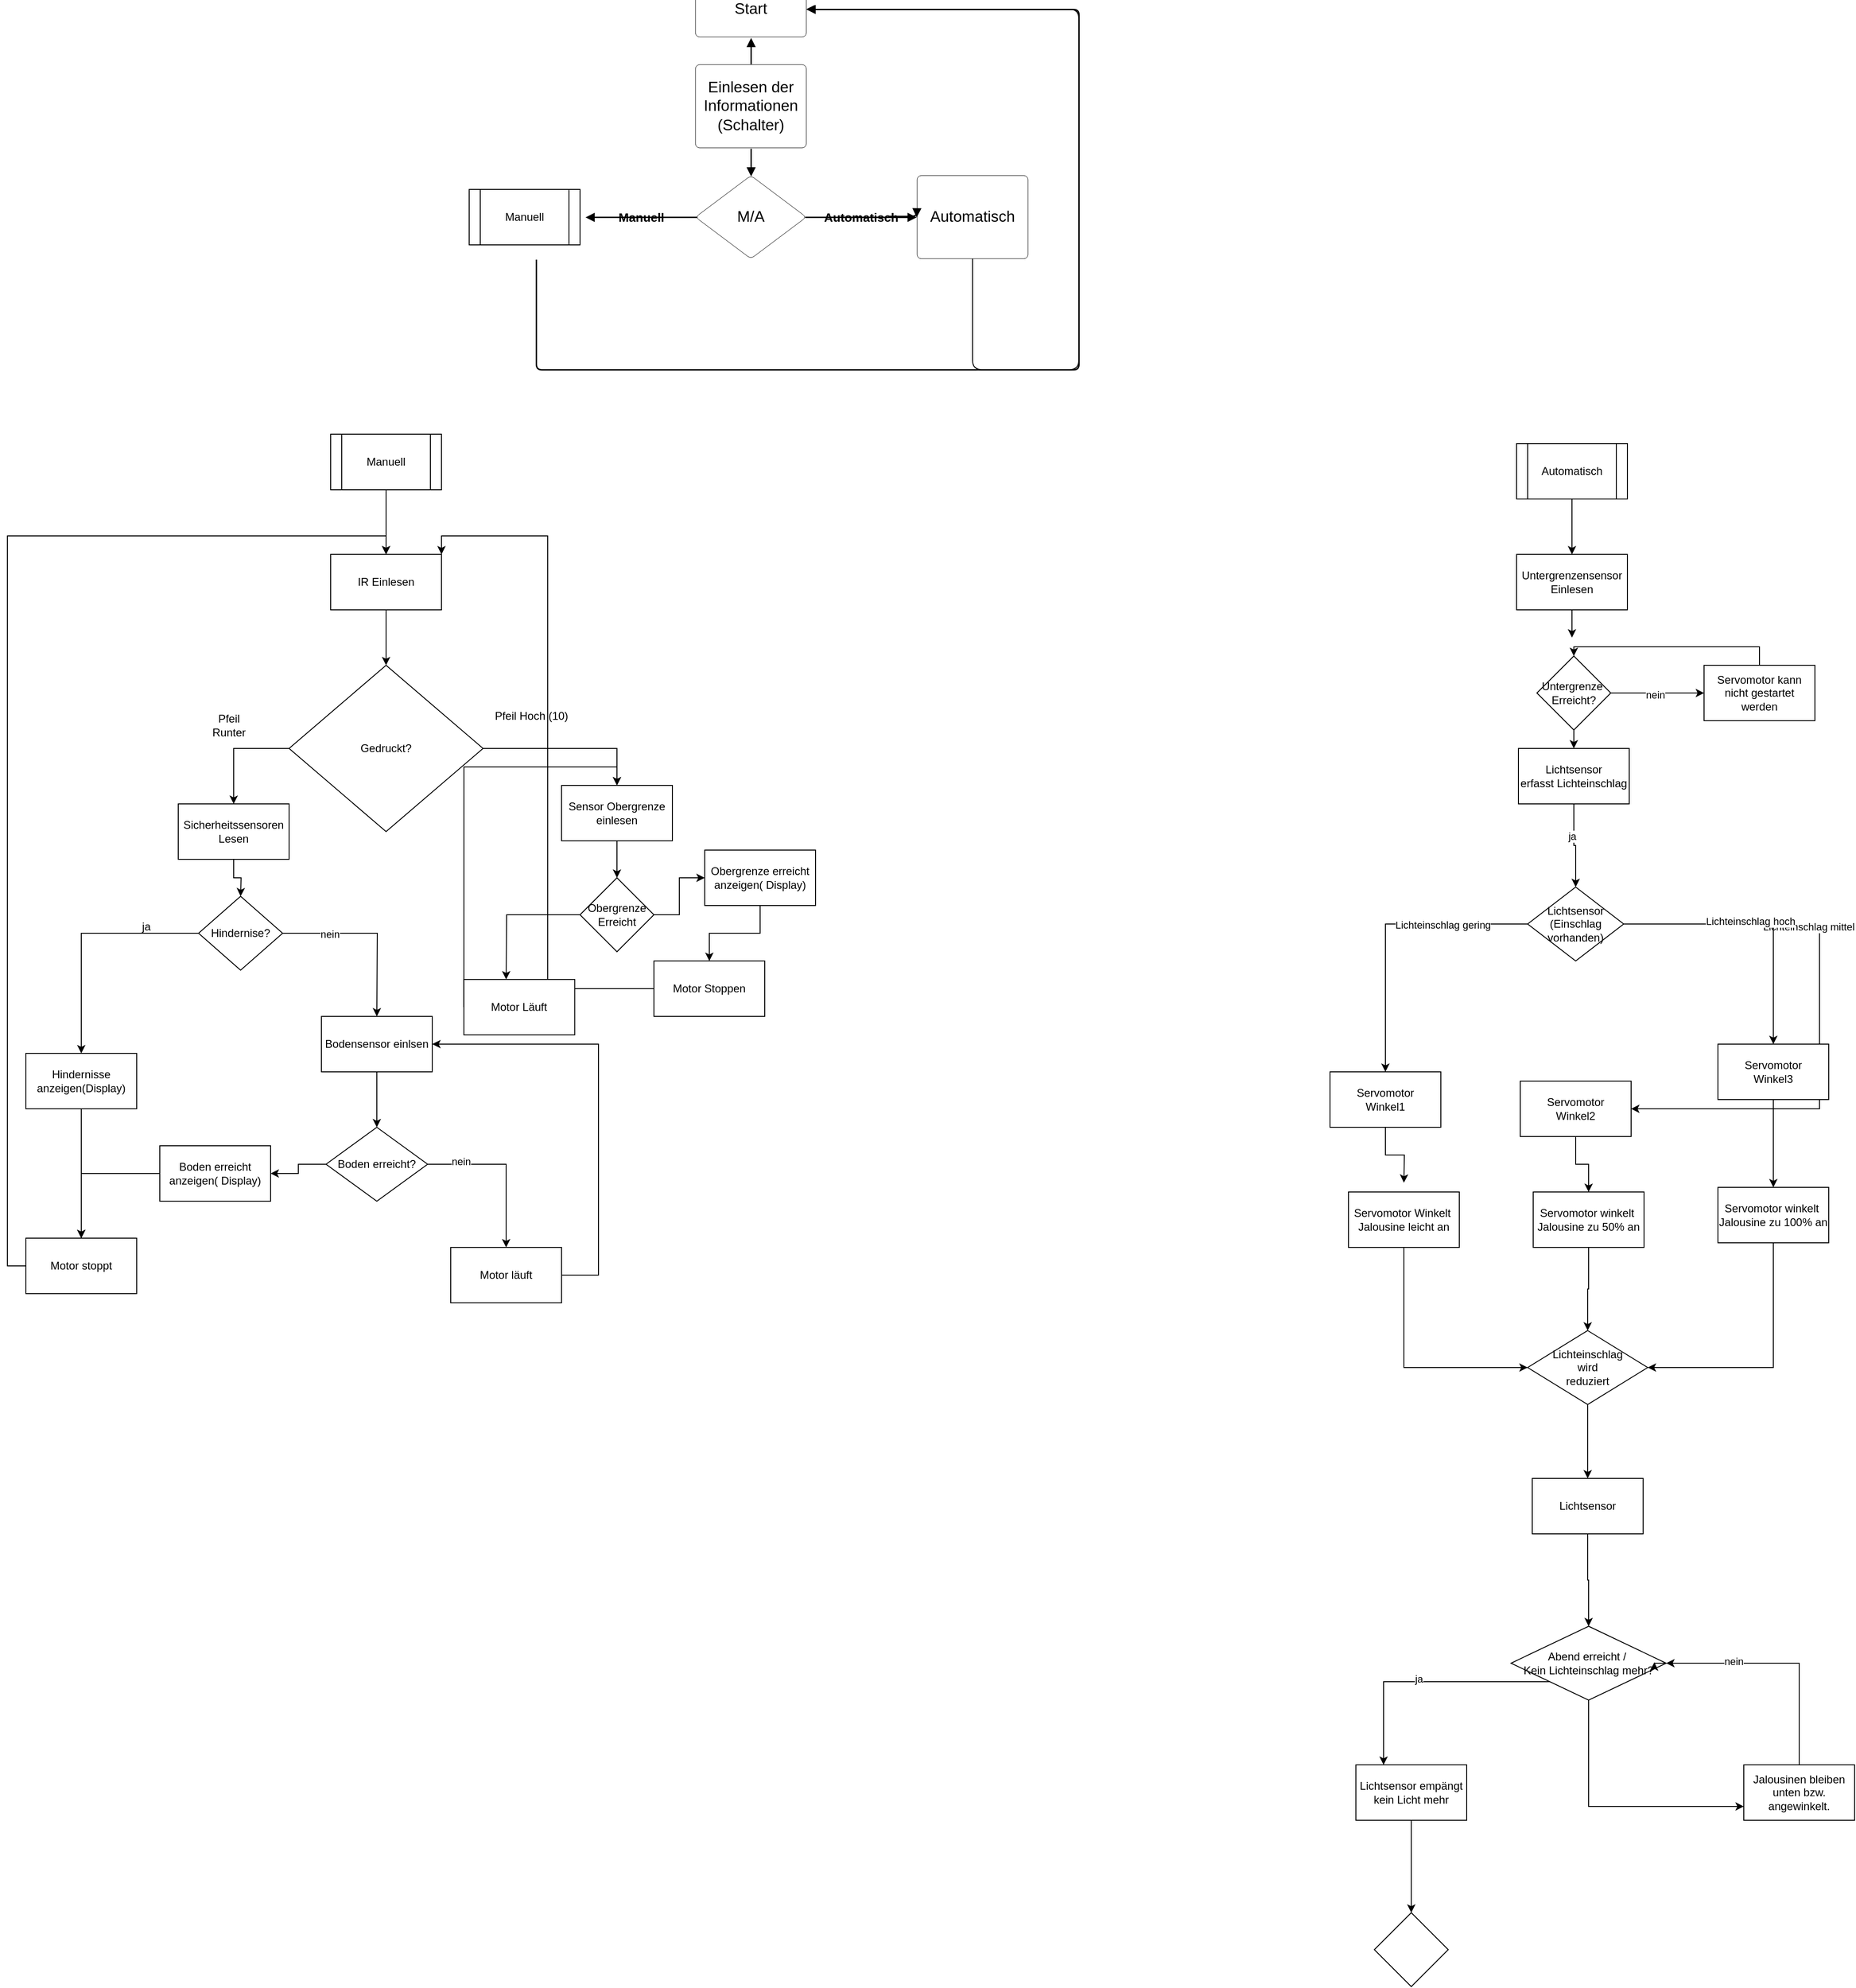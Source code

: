 <mxfile version="24.7.16" pages="2">
  <diagram name="Seite-1" id="3h0mqdkHoot6rFkAIViI">
    <mxGraphModel dx="4466" dy="3195" grid="1" gridSize="10" guides="1" tooltips="1" connect="1" arrows="1" fold="1" page="1" pageScale="1" pageWidth="827" pageHeight="1169" math="0" shadow="0">
      <root>
        <mxCell id="0" />
        <mxCell id="1" parent="0" />
        <mxCell id="FgW4zMUzAmuTyGkmz0fC-167" value="Start" style="html=1;overflow=block;blockSpacing=1;whiteSpace=wrap;fontSize=16.7;align=center;spacing=3.8;rounded=1;absoluteArcSize=1;arcSize=9;strokeWidth=NaN;lucidId=N4ia0j06wFjk;labelBackgroundColor=none;" parent="1" vertex="1">
          <mxGeometry x="-1065" y="-1290" width="120" height="60" as="geometry" />
        </mxCell>
        <mxCell id="9rvMv6ioRsgAv-VnxHhz-1" style="edgeStyle=orthogonalEdgeStyle;rounded=1;orthogonalLoop=1;jettySize=auto;html=1;exitX=0.5;exitY=1;exitDx=0;exitDy=0;entryX=1;entryY=0.5;entryDx=0;entryDy=0;" parent="1" source="FgW4zMUzAmuTyGkmz0fC-168" target="FgW4zMUzAmuTyGkmz0fC-167" edge="1">
          <mxGeometry relative="1" as="geometry">
            <mxPoint x="-650" y="-1270" as="targetPoint" />
            <Array as="points">
              <mxPoint x="-765" y="-870" />
              <mxPoint x="-650" y="-870" />
              <mxPoint x="-650" y="-1260" />
            </Array>
          </mxGeometry>
        </mxCell>
        <mxCell id="FgW4zMUzAmuTyGkmz0fC-168" value="Automatisch" style="html=1;overflow=block;blockSpacing=1;whiteSpace=wrap;fontSize=16.7;align=center;spacing=9;rounded=1;absoluteArcSize=1;arcSize=9;strokeWidth=NaN;lucidId=64iaO.kCiabr;labelBackgroundColor=none;" parent="1" vertex="1">
          <mxGeometry x="-825" y="-1080" width="120" height="90" as="geometry" />
        </mxCell>
        <mxCell id="FgW4zMUzAmuTyGkmz0fC-170" value="Einlesen der Informationen&lt;div&gt;(Schalter)&lt;/div&gt;" style="html=1;overflow=block;blockSpacing=1;whiteSpace=wrap;fontSize=16.7;align=center;spacing=9;rounded=1;absoluteArcSize=1;arcSize=9;strokeWidth=NaN;lucidId=aLkapkDl1fSc;labelBackgroundColor=none;" parent="1" vertex="1">
          <mxGeometry x="-1065" y="-1200" width="120" height="90" as="geometry" />
        </mxCell>
        <mxCell id="FgW4zMUzAmuTyGkmz0fC-171" value="" style="html=1;jettySize=18;whiteSpace=wrap;fontSize=13;strokeWidth=1.5;rounded=1;arcSize=12;edgeStyle=orthogonalEdgeStyle;startArrow=none;endArrow=block;endFill=1;exitX=0.5;exitY=-0.008;exitPerimeter=0;entryX=0.5;entryY=1.013;entryPerimeter=0;lucidId=yLka5wsqvrpC;labelBackgroundColor=none;fontColor=default;" parent="1" source="FgW4zMUzAmuTyGkmz0fC-170" target="FgW4zMUzAmuTyGkmz0fC-167" edge="1">
          <mxGeometry width="100" height="100" relative="1" as="geometry">
            <Array as="points" />
          </mxGeometry>
        </mxCell>
        <mxCell id="FgW4zMUzAmuTyGkmz0fC-172" value="M/A" style="html=1;overflow=block;blockSpacing=1;whiteSpace=wrap;rhombus;fontSize=16.7;align=center;spacing=3.8;rounded=1;absoluteArcSize=1;arcSize=9;strokeWidth=NaN;lucidId=lQkasiM3B.Ii;labelBackgroundColor=none;" parent="1" vertex="1">
          <mxGeometry x="-1065" y="-1080" width="120" height="90" as="geometry" />
        </mxCell>
        <mxCell id="FgW4zMUzAmuTyGkmz0fC-174" value="" style="html=1;jettySize=18;whiteSpace=wrap;fontSize=13;strokeWidth=1.5;rounded=1;arcSize=12;edgeStyle=orthogonalEdgeStyle;startArrow=none;endArrow=block;endFill=1;exitX=0.5;exitY=1.008;exitPerimeter=0;entryX=0.5;entryY=0.008;entryPerimeter=0;lucidId=pTkaV78Q1Ox-;labelBackgroundColor=none;fontColor=default;" parent="1" source="FgW4zMUzAmuTyGkmz0fC-170" target="FgW4zMUzAmuTyGkmz0fC-172" edge="1">
          <mxGeometry width="100" height="100" relative="1" as="geometry">
            <Array as="points" />
          </mxGeometry>
        </mxCell>
        <mxCell id="FgW4zMUzAmuTyGkmz0fC-175" value="" style="html=1;jettySize=18;whiteSpace=wrap;fontSize=13.3;fontColor=default;fontStyle=1;align=center;strokeWidth=1.5;rounded=1;arcSize=12;edgeStyle=orthogonalEdgeStyle;startArrow=none;endArrow=block;endFill=1;exitX=0.988;exitY=0.5;exitPerimeter=0;entryX=-0.006;entryY=0.5;entryPerimeter=0;lucidId=nUkahKCkyiuG;labelBackgroundColor=none;" parent="1" source="FgW4zMUzAmuTyGkmz0fC-172" target="FgW4zMUzAmuTyGkmz0fC-168" edge="1">
          <mxGeometry width="100" height="100" relative="1" as="geometry">
            <Array as="points" />
          </mxGeometry>
        </mxCell>
        <mxCell id="FgW4zMUzAmuTyGkmz0fC-176" value="Automatisch" style="text;html=1;resizable=0;labelBackgroundColor=none;align=center;verticalAlign=middle;fontStyle=1;fontSize=13.3;rounded=1;" parent="FgW4zMUzAmuTyGkmz0fC-175" vertex="1">
          <mxGeometry relative="1" as="geometry" />
        </mxCell>
        <mxCell id="FgW4zMUzAmuTyGkmz0fC-177" value="" style="html=1;jettySize=18;whiteSpace=wrap;fontSize=13;strokeWidth=1.5;rounded=1;arcSize=12;edgeStyle=orthogonalEdgeStyle;startArrow=none;endArrow=block;endFill=1;entryX=-0.006;entryY=0.5;entryPerimeter=0;lucidId=oUkayMotbwah;labelBackgroundColor=none;fontColor=default;" parent="1" target="FgW4zMUzAmuTyGkmz0fC-168" edge="1">
          <mxGeometry width="100" height="100" relative="1" as="geometry">
            <Array as="points" />
            <mxPoint x="-856" y="-1036" as="sourcePoint" />
          </mxGeometry>
        </mxCell>
        <mxCell id="FgW4zMUzAmuTyGkmz0fC-178" value="" style="html=1;jettySize=18;whiteSpace=wrap;fontSize=13.3;fontColor=default;fontStyle=1;align=center;strokeWidth=1.5;rounded=1;arcSize=12;edgeStyle=orthogonalEdgeStyle;startArrow=none;endArrow=block;endFill=1;exitX=0.012;exitY=0.5;exitPerimeter=0;entryX=1.007;entryY=0.5;entryPerimeter=0;lucidId=XUka5QmIA_Q7;labelBackgroundColor=none;" parent="1" source="FgW4zMUzAmuTyGkmz0fC-172" edge="1">
          <mxGeometry width="100" height="100" relative="1" as="geometry">
            <Array as="points" />
            <mxPoint x="-1184.265" y="-1035" as="targetPoint" />
          </mxGeometry>
        </mxCell>
        <mxCell id="FgW4zMUzAmuTyGkmz0fC-179" value="Manuell" style="text;html=1;resizable=0;labelBackgroundColor=none;align=center;verticalAlign=middle;fontStyle=1;fontSize=13.3;rounded=1;" parent="FgW4zMUzAmuTyGkmz0fC-178" vertex="1">
          <mxGeometry relative="1" as="geometry" />
        </mxCell>
        <mxCell id="FgW4zMUzAmuTyGkmz0fC-186" value="" style="html=1;jettySize=18;whiteSpace=wrap;fontSize=13;strokeOpacity=100;strokeWidth=1.5;rounded=1;arcSize=12;edgeStyle=orthogonalEdgeStyle;startArrow=none;endArrow=block;endFill=1;exitX=0.5;exitY=1.008;exitPerimeter=0;lucidId=yWkaRm72xnwu;labelBackgroundColor=none;fontColor=default;entryX=1;entryY=0.5;entryDx=0;entryDy=0;" parent="1" target="FgW4zMUzAmuTyGkmz0fC-167" edge="1">
          <mxGeometry width="100" height="100" relative="1" as="geometry">
            <Array as="points">
              <mxPoint x="-1237" y="-870" />
              <mxPoint x="-650" y="-870" />
              <mxPoint x="-650" y="-1260" />
            </Array>
            <mxPoint x="-630" y="-1250" as="targetPoint" />
            <mxPoint x="-1237.5" y="-989.28" as="sourcePoint" />
          </mxGeometry>
        </mxCell>
        <mxCell id="xC6p-wLIAdfr6ZBdCIju-1" value="Manuell" style="shape=process;whiteSpace=wrap;html=1;backgroundOutline=1;" parent="1" vertex="1">
          <mxGeometry x="-1310" y="-1065" width="120" height="60" as="geometry" />
        </mxCell>
        <mxCell id="xC6p-wLIAdfr6ZBdCIju-6" style="edgeStyle=orthogonalEdgeStyle;rounded=0;orthogonalLoop=1;jettySize=auto;html=1;entryX=0.5;entryY=0;entryDx=0;entryDy=0;" parent="1" source="xC6p-wLIAdfr6ZBdCIju-4" target="xC6p-wLIAdfr6ZBdCIju-5" edge="1">
          <mxGeometry relative="1" as="geometry">
            <mxPoint x="-1240" y="-700" as="targetPoint" />
          </mxGeometry>
        </mxCell>
        <mxCell id="xC6p-wLIAdfr6ZBdCIju-4" value="Manuell" style="shape=process;whiteSpace=wrap;html=1;backgroundOutline=1;" parent="1" vertex="1">
          <mxGeometry x="-1460" y="-800" width="120" height="60" as="geometry" />
        </mxCell>
        <mxCell id="xC6p-wLIAdfr6ZBdCIju-8" style="edgeStyle=orthogonalEdgeStyle;rounded=0;orthogonalLoop=1;jettySize=auto;html=1;exitX=0.5;exitY=1;exitDx=0;exitDy=0;entryX=0.5;entryY=0;entryDx=0;entryDy=0;" parent="1" source="xC6p-wLIAdfr6ZBdCIju-5" target="xC6p-wLIAdfr6ZBdCIju-7" edge="1">
          <mxGeometry relative="1" as="geometry" />
        </mxCell>
        <mxCell id="xC6p-wLIAdfr6ZBdCIju-5" value="IR Einlesen" style="rounded=0;whiteSpace=wrap;html=1;" parent="1" vertex="1">
          <mxGeometry x="-1460" y="-670" width="120" height="60" as="geometry" />
        </mxCell>
        <mxCell id="xC6p-wLIAdfr6ZBdCIju-13" style="edgeStyle=orthogonalEdgeStyle;rounded=0;orthogonalLoop=1;jettySize=auto;html=1;entryX=0.5;entryY=0;entryDx=0;entryDy=0;" parent="1" source="xC6p-wLIAdfr6ZBdCIju-7" target="xC6p-wLIAdfr6ZBdCIju-12" edge="1">
          <mxGeometry relative="1" as="geometry" />
        </mxCell>
        <mxCell id="LbR2hb-ibLkmZjxxwdj--14" style="edgeStyle=orthogonalEdgeStyle;rounded=0;orthogonalLoop=1;jettySize=auto;html=1;exitX=0;exitY=0.5;exitDx=0;exitDy=0;entryX=0.5;entryY=0;entryDx=0;entryDy=0;" parent="1" source="xC6p-wLIAdfr6ZBdCIju-7" target="LbR2hb-ibLkmZjxxwdj--4" edge="1">
          <mxGeometry relative="1" as="geometry" />
        </mxCell>
        <mxCell id="xC6p-wLIAdfr6ZBdCIju-7" value="Gedruckt?" style="rhombus;whiteSpace=wrap;html=1;" parent="1" vertex="1">
          <mxGeometry x="-1505" y="-550" width="210" height="180" as="geometry" />
        </mxCell>
        <mxCell id="xC6p-wLIAdfr6ZBdCIju-9" value="Pfeil Hoch (10)" style="text;html=1;align=center;verticalAlign=middle;whiteSpace=wrap;rounded=0;" parent="1" vertex="1">
          <mxGeometry x="-1295" y="-510" width="105" height="30" as="geometry" />
        </mxCell>
        <mxCell id="xC6p-wLIAdfr6ZBdCIju-10" value="Pfeil Runter" style="text;html=1;align=center;verticalAlign=middle;whiteSpace=wrap;rounded=0;" parent="1" vertex="1">
          <mxGeometry x="-1600.25" y="-500" width="60" height="30" as="geometry" />
        </mxCell>
        <mxCell id="xC6p-wLIAdfr6ZBdCIju-16" style="edgeStyle=orthogonalEdgeStyle;rounded=0;orthogonalLoop=1;jettySize=auto;html=1;exitX=0.5;exitY=1;exitDx=0;exitDy=0;entryX=0.5;entryY=0;entryDx=0;entryDy=0;" parent="1" source="xC6p-wLIAdfr6ZBdCIju-12" target="xC6p-wLIAdfr6ZBdCIju-14" edge="1">
          <mxGeometry relative="1" as="geometry" />
        </mxCell>
        <mxCell id="xC6p-wLIAdfr6ZBdCIju-12" value="Sensor Obergrenze einlesen" style="rounded=0;whiteSpace=wrap;html=1;" parent="1" vertex="1">
          <mxGeometry x="-1210" y="-420" width="120" height="60" as="geometry" />
        </mxCell>
        <mxCell id="xC6p-wLIAdfr6ZBdCIju-19" style="edgeStyle=orthogonalEdgeStyle;rounded=0;orthogonalLoop=1;jettySize=auto;html=1;exitX=0;exitY=0.5;exitDx=0;exitDy=0;" parent="1" source="xC6p-wLIAdfr6ZBdCIju-14" edge="1">
          <mxGeometry relative="1" as="geometry">
            <mxPoint x="-1270" y="-210" as="targetPoint" />
          </mxGeometry>
        </mxCell>
        <mxCell id="SOw5c2udzyrFVgPO2ORG-50" style="edgeStyle=orthogonalEdgeStyle;rounded=0;orthogonalLoop=1;jettySize=auto;html=1;exitX=1;exitY=0.5;exitDx=0;exitDy=0;entryX=0;entryY=0.5;entryDx=0;entryDy=0;" parent="1" source="xC6p-wLIAdfr6ZBdCIju-14" target="SOw5c2udzyrFVgPO2ORG-49" edge="1">
          <mxGeometry relative="1" as="geometry" />
        </mxCell>
        <mxCell id="xC6p-wLIAdfr6ZBdCIju-14" value="Obergrenze Erreicht" style="rhombus;whiteSpace=wrap;html=1;" parent="1" vertex="1">
          <mxGeometry x="-1190" y="-320" width="80" height="80" as="geometry" />
        </mxCell>
        <mxCell id="SOw5c2udzyrFVgPO2ORG-53" style="edgeStyle=orthogonalEdgeStyle;rounded=0;orthogonalLoop=1;jettySize=auto;html=1;entryX=1;entryY=0;entryDx=0;entryDy=0;" parent="1" source="xC6p-wLIAdfr6ZBdCIju-18" target="xC6p-wLIAdfr6ZBdCIju-5" edge="1">
          <mxGeometry relative="1" as="geometry" />
        </mxCell>
        <mxCell id="xC6p-wLIAdfr6ZBdCIju-18" value="Motor Stoppen" style="rounded=0;whiteSpace=wrap;html=1;" parent="1" vertex="1">
          <mxGeometry x="-1110" y="-230" width="120" height="60" as="geometry" />
        </mxCell>
        <mxCell id="SOw5c2udzyrFVgPO2ORG-9" style="edgeStyle=orthogonalEdgeStyle;rounded=0;orthogonalLoop=1;jettySize=auto;html=1;exitX=0;exitY=0.5;exitDx=0;exitDy=0;entryX=0.5;entryY=0;entryDx=0;entryDy=0;" parent="1" source="xC6p-wLIAdfr6ZBdCIju-20" target="xC6p-wLIAdfr6ZBdCIju-12" edge="1">
          <mxGeometry relative="1" as="geometry">
            <Array as="points">
              <mxPoint x="-1316" y="-440" />
              <mxPoint x="-1150" y="-440" />
            </Array>
          </mxGeometry>
        </mxCell>
        <mxCell id="xC6p-wLIAdfr6ZBdCIju-20" value="Motor Läuft" style="rounded=0;whiteSpace=wrap;html=1;" parent="1" vertex="1">
          <mxGeometry x="-1315.75" y="-210" width="120" height="60" as="geometry" />
        </mxCell>
        <mxCell id="LbR2hb-ibLkmZjxxwdj--6" value="" style="edgeStyle=orthogonalEdgeStyle;rounded=0;orthogonalLoop=1;jettySize=auto;html=1;" parent="1" source="LbR2hb-ibLkmZjxxwdj--4" edge="1">
          <mxGeometry relative="1" as="geometry">
            <mxPoint x="-1557.5" y="-300" as="targetPoint" />
          </mxGeometry>
        </mxCell>
        <mxCell id="LbR2hb-ibLkmZjxxwdj--4" value="&lt;font&gt;Sicherheitssensoren&lt;/font&gt;&lt;div&gt;Lesen&lt;/div&gt;" style="rounded=0;whiteSpace=wrap;html=1;" parent="1" vertex="1">
          <mxGeometry x="-1625" y="-400" width="120" height="60" as="geometry" />
        </mxCell>
        <mxCell id="SOw5c2udzyrFVgPO2ORG-17" value="" style="edgeStyle=orthogonalEdgeStyle;rounded=0;orthogonalLoop=1;jettySize=auto;html=1;" parent="1" source="LbR2hb-ibLkmZjxxwdj--12" edge="1">
          <mxGeometry relative="1" as="geometry">
            <mxPoint x="-1410" y="-170" as="targetPoint" />
          </mxGeometry>
        </mxCell>
        <mxCell id="SOw5c2udzyrFVgPO2ORG-18" value="nein" style="edgeLabel;html=1;align=center;verticalAlign=middle;resizable=0;points=[];" parent="SOw5c2udzyrFVgPO2ORG-17" vertex="1" connectable="0">
          <mxGeometry x="-0.477" y="-1" relative="1" as="geometry">
            <mxPoint as="offset" />
          </mxGeometry>
        </mxCell>
        <mxCell id="SOw5c2udzyrFVgPO2ORG-41" style="edgeStyle=orthogonalEdgeStyle;rounded=0;orthogonalLoop=1;jettySize=auto;html=1;exitX=0;exitY=0.5;exitDx=0;exitDy=0;entryX=0.5;entryY=0;entryDx=0;entryDy=0;" parent="1" source="LbR2hb-ibLkmZjxxwdj--12" target="SOw5c2udzyrFVgPO2ORG-40" edge="1">
          <mxGeometry relative="1" as="geometry" />
        </mxCell>
        <mxCell id="LbR2hb-ibLkmZjxxwdj--12" value="Hindernise?" style="rhombus;whiteSpace=wrap;html=1;" parent="1" vertex="1">
          <mxGeometry x="-1603" y="-300" width="91" height="80" as="geometry" />
        </mxCell>
        <mxCell id="SOw5c2udzyrFVgPO2ORG-48" style="edgeStyle=orthogonalEdgeStyle;rounded=0;orthogonalLoop=1;jettySize=auto;html=1;exitX=0;exitY=0.5;exitDx=0;exitDy=0;entryX=0.5;entryY=0;entryDx=0;entryDy=0;" parent="1" source="SOw5c2udzyrFVgPO2ORG-13" target="xC6p-wLIAdfr6ZBdCIju-5" edge="1">
          <mxGeometry relative="1" as="geometry" />
        </mxCell>
        <mxCell id="SOw5c2udzyrFVgPO2ORG-13" value="Motor stoppt" style="whiteSpace=wrap;html=1;" parent="1" vertex="1">
          <mxGeometry x="-1790" y="70" width="120" height="60" as="geometry" />
        </mxCell>
        <mxCell id="SOw5c2udzyrFVgPO2ORG-15" value="ja" style="text;html=1;align=center;verticalAlign=middle;resizable=0;points=[];autosize=1;strokeColor=none;fillColor=none;" parent="1" vertex="1">
          <mxGeometry x="-1675" y="-282" width="30" height="30" as="geometry" />
        </mxCell>
        <mxCell id="SOw5c2udzyrFVgPO2ORG-36" style="edgeStyle=orthogonalEdgeStyle;rounded=0;orthogonalLoop=1;jettySize=auto;html=1;entryX=1;entryY=0.5;entryDx=0;entryDy=0;" parent="1" source="SOw5c2udzyrFVgPO2ORG-26" target="SOw5c2udzyrFVgPO2ORG-32" edge="1">
          <mxGeometry relative="1" as="geometry">
            <Array as="points">
              <mxPoint x="-1170" y="110" />
              <mxPoint x="-1170" y="-140" />
            </Array>
          </mxGeometry>
        </mxCell>
        <mxCell id="SOw5c2udzyrFVgPO2ORG-26" value="Motor läuft" style="rounded=0;whiteSpace=wrap;html=1;" parent="1" vertex="1">
          <mxGeometry x="-1330" y="80" width="120" height="60" as="geometry" />
        </mxCell>
        <mxCell id="SOw5c2udzyrFVgPO2ORG-29" style="edgeStyle=orthogonalEdgeStyle;rounded=0;orthogonalLoop=1;jettySize=auto;html=1;exitX=1;exitY=0.5;exitDx=0;exitDy=0;entryX=0.5;entryY=0;entryDx=0;entryDy=0;" parent="1" source="SOw5c2udzyrFVgPO2ORG-27" target="SOw5c2udzyrFVgPO2ORG-26" edge="1">
          <mxGeometry relative="1" as="geometry">
            <mxPoint x="-1290" y="-70" as="targetPoint" />
          </mxGeometry>
        </mxCell>
        <mxCell id="SOw5c2udzyrFVgPO2ORG-30" value="nein" style="edgeLabel;html=1;align=center;verticalAlign=middle;resizable=0;points=[];" parent="SOw5c2udzyrFVgPO2ORG-29" vertex="1" connectable="0">
          <mxGeometry x="-0.595" y="3" relative="1" as="geometry">
            <mxPoint as="offset" />
          </mxGeometry>
        </mxCell>
        <mxCell id="SOw5c2udzyrFVgPO2ORG-45" style="edgeStyle=orthogonalEdgeStyle;rounded=0;orthogonalLoop=1;jettySize=auto;html=1;entryX=1;entryY=0.5;entryDx=0;entryDy=0;" parent="1" source="SOw5c2udzyrFVgPO2ORG-27" target="SOw5c2udzyrFVgPO2ORG-43" edge="1">
          <mxGeometry relative="1" as="geometry" />
        </mxCell>
        <mxCell id="SOw5c2udzyrFVgPO2ORG-27" value="Boden erreicht?" style="rhombus;whiteSpace=wrap;html=1;" parent="1" vertex="1">
          <mxGeometry x="-1465" y="-50" width="110" height="80" as="geometry" />
        </mxCell>
        <mxCell id="SOw5c2udzyrFVgPO2ORG-34" value="" style="edgeStyle=orthogonalEdgeStyle;rounded=0;orthogonalLoop=1;jettySize=auto;html=1;" parent="1" source="SOw5c2udzyrFVgPO2ORG-32" target="SOw5c2udzyrFVgPO2ORG-27" edge="1">
          <mxGeometry relative="1" as="geometry" />
        </mxCell>
        <mxCell id="SOw5c2udzyrFVgPO2ORG-32" value="Bodensensor einlsen" style="rounded=0;whiteSpace=wrap;html=1;" parent="1" vertex="1">
          <mxGeometry x="-1470" y="-170" width="120" height="60" as="geometry" />
        </mxCell>
        <mxCell id="SOw5c2udzyrFVgPO2ORG-42" style="edgeStyle=orthogonalEdgeStyle;rounded=0;orthogonalLoop=1;jettySize=auto;html=1;entryX=0.5;entryY=0;entryDx=0;entryDy=0;" parent="1" source="SOw5c2udzyrFVgPO2ORG-40" target="SOw5c2udzyrFVgPO2ORG-13" edge="1">
          <mxGeometry relative="1" as="geometry" />
        </mxCell>
        <mxCell id="SOw5c2udzyrFVgPO2ORG-40" value="Hindernisse anzeigen(Display)" style="rounded=0;whiteSpace=wrap;html=1;" parent="1" vertex="1">
          <mxGeometry x="-1790" y="-130" width="120" height="60" as="geometry" />
        </mxCell>
        <mxCell id="SOw5c2udzyrFVgPO2ORG-46" style="edgeStyle=orthogonalEdgeStyle;rounded=0;orthogonalLoop=1;jettySize=auto;html=1;entryX=0.5;entryY=0;entryDx=0;entryDy=0;" parent="1" source="SOw5c2udzyrFVgPO2ORG-43" target="SOw5c2udzyrFVgPO2ORG-13" edge="1">
          <mxGeometry relative="1" as="geometry" />
        </mxCell>
        <mxCell id="SOw5c2udzyrFVgPO2ORG-43" value="Boden erreicht anzeigen( Display)" style="rounded=0;whiteSpace=wrap;html=1;" parent="1" vertex="1">
          <mxGeometry x="-1645" y="-30" width="120" height="60" as="geometry" />
        </mxCell>
        <mxCell id="SOw5c2udzyrFVgPO2ORG-51" style="edgeStyle=orthogonalEdgeStyle;rounded=0;orthogonalLoop=1;jettySize=auto;html=1;" parent="1" source="SOw5c2udzyrFVgPO2ORG-49" target="xC6p-wLIAdfr6ZBdCIju-18" edge="1">
          <mxGeometry relative="1" as="geometry" />
        </mxCell>
        <mxCell id="SOw5c2udzyrFVgPO2ORG-49" value="Obergrenze erreicht anzeigen( Display)" style="rounded=0;whiteSpace=wrap;html=1;" parent="1" vertex="1">
          <mxGeometry x="-1055" y="-350" width="120" height="60" as="geometry" />
        </mxCell>
        <mxCell id="oAlxVsaPTxLgiRjT6UQS-1" value="&lt;span style=&quot;color: rgba(0, 0, 0, 0); font-family: monospace; font-size: 0px; text-align: start;&quot;&gt;%3CmxGraphModel%3E%3Croot%3E%3CmxCell%20id%3D%220%22%2F%3E%3CmxCell%20id%3D%221%22%20parent%3D%220%22%2F%3E%3CmxCell%20id%3D%222%22%20style%3D%22edgeStyle%3DorthogonalEdgeStyle%3Brounded%3D0%3BorthogonalLoop%3D1%3BjettySize%3Dauto%3Bhtml%3D1%3BexitX%3D0.5%3BexitY%3D1%3BexitDx%3D0%3BexitDy%3D0%3BentryX%3D0.5%3BentryY%3D0%3BentryDx%3D0%3BentryDy%3D0%3B%22%20edge%3D%221%22%20source%3D%223%22%20target%3D%225%22%20parent%3D%221%22%3E%3CmxGeometry%20relative%3D%221%22%20as%3D%22geometry%22%2F%3E%3C%2FmxCell%3E%3CmxCell%20id%3D%223%22%20value%3D%22Automatisch%22%20style%3D%22shape%3Dprocess%3BwhiteSpace%3Dwrap%3Bhtml%3D1%3BbackgroundOutline%3D1%3B%22%20vertex%3D%221%22%20parent%3D%221%22%3E%3CmxGeometry%20x%3D%22354%22%20y%3D%2220%22%20width%3D%22120%22%20height%3D%2260%22%20as%3D%22geometry%22%2F%3E%3C%2FmxCell%3E%3CmxCell%20id%3D%224%22%20value%3D%22%22%20style%3D%22edgeStyle%3DorthogonalEdgeStyle%3Brounded%3D0%3BorthogonalLoop%3D1%3BjettySize%3Dauto%3Bhtml%3D1%3B%22%20edge%3D%221%22%20source%3D%225%22%20parent%3D%221%22%3E%3CmxGeometry%20relative%3D%221%22%20as%3D%22geometry%22%3E%3CmxPoint%20x%3D%22414%22%20y%3D%22230%22%20as%3D%22targetPoint%22%2F%3E%3C%2FmxGeometry%3E%3C%2FmxCell%3E%3CmxCell%20id%3D%225%22%20value%3D%22Untergrenzensensor%26lt%3Bbr%26gt%3BEinlesen%22%20style%3D%22rounded%3D0%3BwhiteSpace%3Dwrap%3Bhtml%3D1%3B%22%20vertex%3D%221%22%20parent%3D%221%22%3E%3CmxGeometry%20x%3D%22354%22%20y%3D%22140%22%20width%3D%22120%22%20height%3D%2260%22%20as%3D%22geometry%22%2F%3E%3C%2FmxCell%3E%3CmxCell%20id%3D%226%22%20style%3D%22edgeStyle%3DorthogonalEdgeStyle%3Brounded%3D0%3BorthogonalLoop%3D1%3BjettySize%3Dauto%3Bhtml%3D1%3BexitX%3D0%3BexitY%3D0.5%3BexitDx%3D0%3BexitDy%3D0%3BentryX%3D0.5%3BentryY%3D0%3BentryDx%3D0%3BentryDy%3D0%3B%22%20edge%3D%221%22%20source%3D%2212%22%20target%3D%2215%22%20parent%3D%221%22%3E%3CmxGeometry%20relative%3D%221%22%20as%3D%22geometry%22%2F%3E%3C%2FmxCell%3E%3CmxCell%20id%3D%227%22%20value%3D%22Lichteinschlag%20gering%22%20style%3D%22edgeLabel%3Bhtml%3D1%3Balign%3Dcenter%3BverticalAlign%3Dmiddle%3Bresizable%3D0%3Bpoints%3D%5B%5D%3B%22%20vertex%3D%221%22%20connectable%3D%220%22%20parent%3D%226%22%3E%3CmxGeometry%20x%3D%22-0.412%22%20y%3D%221%22%20relative%3D%221%22%20as%3D%22geometry%22%3E%3CmxPoint%20as%3D%22offset%22%2F%3E%3C%2FmxGeometry%3E%3C%2FmxCell%3E%3CmxCell%20id%3D%228%22%20value%3D%22%22%20style%3D%22edgeStyle%3DorthogonalEdgeStyle%3Brounded%3D0%3BorthogonalLoop%3D1%3BjettySize%3Dauto%3Bhtml%3D1%3B%22%20edge%3D%221%22%20source%3D%2212%22%20target%3D%2217%22%20parent%3D%221%22%3E%3CmxGeometry%20relative%3D%221%22%20as%3D%22geometry%22%3E%3CArray%20as%3D%22points%22%3E%3CmxPoint%20x%3D%221006%22%20y%3D%22550%22%2F%3E%3CmxPoint%20x%3D%221006%22%20y%3D%22750%22%2F%3E%3C%2FArray%3E%3C%2FmxGeometry%3E%3C%2FmxCell%3E%3CmxCell%20id%3D%229%22%20value%3D%22Lichteinschlag%20mittel%22%20style%3D%22edgeLabel%3Bhtml%3D1%3Balign%3Dcenter%3BverticalAlign%3Dmiddle%3Bresizable%3D0%3Bpoints%3D%5B%5D%3B%22%20vertex%3D%221%22%20connectable%3D%220%22%20parent%3D%228%22%3E%3CmxGeometry%20x%3D%22-0.351%22%20y%3D%22-3%22%20relative%3D%221%22%20as%3D%22geometry%22%3E%3CmxPoint%20as%3D%22offset%22%2F%3E%3C%2FmxGeometry%3E%3C%2FmxCell%3E%3CmxCell%20id%3D%2210%22%20value%3D%22%22%20style%3D%22edgeStyle%3DorthogonalEdgeStyle%3Brounded%3D0%3BorthogonalLoop%3D1%3BjettySize%3Dauto%3Bhtml%3D1%3B%22%20edge%3D%221%22%20source%3D%2212%22%20target%3D%2219%22%20parent%3D%221%22%3E%3CmxGeometry%20relative%3D%221%22%20as%3D%22geometry%22%2F%3E%3C%2FmxCell%3E%3CmxCell%20id%3D%2211%22%20value%3D%22Lichteinschlag%20hoch%22%20style%3D%22edgeLabel%3Bhtml%3D1%3Balign%3Dcenter%3BverticalAlign%3Dmiddle%3Bresizable%3D0%3Bpoints%3D%5B%5D%3B%22%20vertex%3D%221%22%20connectable%3D%220%22%20parent%3D%2210%22%3E%3CmxGeometry%20x%3D%22-0.062%22%20y%3D%223%22%20relative%3D%221%22%20as%3D%22geometry%22%3E%3CmxPoint%20as%3D%22offset%22%2F%3E%3C%2FmxGeometry%3E%3C%2FmxCell%3E%3CmxCell%20id%3D%2212%22%20value%3D%22Lichteinschlag%22%20style%3D%22rhombus%3BwhiteSpace%3Dwrap%3Bhtml%3D1%3B%22%20vertex%3D%221%22%20parent%3D%221%22%3E%3CmxGeometry%20x%3D%22690%22%20y%3D%22510%22%20width%3D%22104%22%20height%3D%2280%22%20as%3D%22geometry%22%2F%3E%3C%2FmxCell%3E%3CmxCell%20id%3D%2213%22%20style%3D%22edgeStyle%3DorthogonalEdgeStyle%3Brounded%3D0%3BorthogonalLoop%3D1%3BjettySize%3Dauto%3Bhtml%3D1%3B%22%20edge%3D%221%22%20source%3D%2215%22%20parent%3D%221%22%3E%3CmxGeometry%20relative%3D%221%22%20as%3D%22geometry%22%3E%3CmxPoint%20x%3D%22556%22%20y%3D%22830%22%20as%3D%22targetPoint%22%2F%3E%3C%2FmxGeometry%3E%3C%2FmxCell%3E%3CmxCell%20id%3D%2214%22%20value%3D%22%22%20style%3D%22edgeStyle%3DorthogonalEdgeStyle%3Brounded%3D0%3BorthogonalLoop%3D1%3BjettySize%3Dauto%3Bhtml%3D1%3B%22%20edge%3D%221%22%20source%3D%2215%22%20target%3D%2221%22%20parent%3D%221%22%3E%3CmxGeometry%20relative%3D%221%22%20as%3D%22geometry%22%2F%3E%3C%2FmxCell%3E%3CmxCell%20id%3D%2215%22%20value%3D%22Servomotor%26lt%3Bdiv%26gt%3BWinkel1%26lt%3B%2Fdiv%26gt%3B%22%20style%3D%22rounded%3D0%3BwhiteSpace%3Dwrap%3Bhtml%3D1%3B%22%20vertex%3D%221%22%20parent%3D%221%22%3E%3CmxGeometry%20x%3D%22476%22%20y%3D%22710%22%20width%3D%22120%22%20height%3D%2260%22%20as%3D%22geometry%22%2F%3E%3C%2FmxCell%3E%3CmxCell%20id%3D%2216%22%20value%3D%22%22%20style%3D%22edgeStyle%3DorthogonalEdgeStyle%3Brounded%3D0%3BorthogonalLoop%3D1%3BjettySize%3Dauto%3Bhtml%3D1%3B%22%20edge%3D%221%22%20source%3D%2217%22%20target%3D%2223%22%20parent%3D%221%22%3E%3CmxGeometry%20relative%3D%221%22%20as%3D%22geometry%22%2F%3E%3C%2FmxCell%3E%3CmxCell%20id%3D%2217%22%20value%3D%22Servomotor%26lt%3Bdiv%26gt%3BWinkel2%26lt%3B%2Fdiv%26gt%3B%22%20style%3D%22rounded%3D0%3BwhiteSpace%3Dwrap%3Bhtml%3D1%3B%22%20vertex%3D%221%22%20parent%3D%221%22%3E%3CmxGeometry%20x%3D%22682%22%20y%3D%22720%22%20width%3D%22120%22%20height%3D%2260%22%20as%3D%22geometry%22%2F%3E%3C%2FmxCell%3E%3CmxCell%20id%3D%2218%22%20value%3D%22%22%20style%3D%22edgeStyle%3DorthogonalEdgeStyle%3Brounded%3D0%3BorthogonalLoop%3D1%3BjettySize%3Dauto%3Bhtml%3D1%3B%22%20edge%3D%221%22%20source%3D%2219%22%20target%3D%2225%22%20parent%3D%221%22%3E%3CmxGeometry%20relative%3D%221%22%20as%3D%22geometry%22%2F%3E%3C%2FmxCell%3E%3CmxCell%20id%3D%2219%22%20value%3D%22Servomotor%26lt%3Bdiv%26gt%3BWinkel3%26lt%3B%2Fdiv%26gt%3B%22%20style%3D%22whiteSpace%3Dwrap%3Bhtml%3D1%3B%22%20vertex%3D%221%22%20parent%3D%221%22%3E%3CmxGeometry%20x%3D%22896%22%20y%3D%22680%22%20width%3D%22120%22%20height%3D%2260%22%20as%3D%22geometry%22%2F%3E%3C%2FmxCell%3E%3CmxCell%20id%3D%2220%22%20style%3D%22edgeStyle%3DorthogonalEdgeStyle%3Brounded%3D0%3BorthogonalLoop%3D1%3BjettySize%3Dauto%3Bhtml%3D1%3BexitX%3D0.5%3BexitY%3D1%3BexitDx%3D0%3BexitDy%3D0%3BentryX%3D0%3BentryY%3D0.5%3BentryDx%3D0%3BentryDy%3D0%3B%22%20edge%3D%221%22%20source%3D%2221%22%20target%3D%2232%22%20parent%3D%221%22%3E%3CmxGeometry%20relative%3D%221%22%20as%3D%22geometry%22%2F%3E%3C%2FmxCell%3E%3CmxCell%20id%3D%2221%22%20value%3D%22Servomotor%20Winkelt%26amp%3Bnbsp%3B%26lt%3Bbr%26gt%3BJalousine%20leicht%20an%22%20style%3D%22whiteSpace%3Dwrap%3Bhtml%3D1%3Brounded%3D0%3B%22%20vertex%3D%221%22%20parent%3D%221%22%3E%3CmxGeometry%20x%3D%22496%22%20y%3D%22840%22%20width%3D%22120%22%20height%3D%2260%22%20as%3D%22geometry%22%2F%3E%3C%2FmxCell%3E%3CmxCell%20id%3D%2222%22%20style%3D%22edgeStyle%3DorthogonalEdgeStyle%3Brounded%3D0%3BorthogonalLoop%3D1%3BjettySize%3Dauto%3Bhtml%3D1%3BexitX%3D0.5%3BexitY%3D1%3BexitDx%3D0%3BexitDy%3D0%3BentryX%3D0.5%3BentryY%3D0%3BentryDx%3D0%3BentryDy%3D0%3B%22%20edge%3D%221%22%20source%3D%2223%22%20target%3D%2232%22%20parent%3D%221%22%3E%3CmxGeometry%20relative%3D%221%22%20as%3D%22geometry%22%2F%3E%3C%2FmxCell%3E%3CmxCell%20id%3D%2223%22%20value%3D%22Servomotor%20winkelt%26amp%3Bnbsp%3B%26lt%3Bbr%26gt%3BJalousine%20zu%2050%25%20an%22%20style%3D%22rounded%3D0%3BwhiteSpace%3Dwrap%3Bhtml%3D1%3B%22%20vertex%3D%221%22%20parent%3D%221%22%3E%3CmxGeometry%20x%3D%22696%22%20y%3D%22840%22%20width%3D%22120%22%20height%3D%2260%22%20as%3D%22geometry%22%2F%3E%3C%2FmxCell%3E%3CmxCell%20id%3D%2224%22%20style%3D%22edgeStyle%3DorthogonalEdgeStyle%3Brounded%3D0%3BorthogonalLoop%3D1%3BjettySize%3Dauto%3Bhtml%3D1%3BexitX%3D0.5%3BexitY%3D1%3BexitDx%3D0%3BexitDy%3D0%3BentryX%3D1%3BentryY%3D0.5%3BentryDx%3D0%3BentryDy%3D0%3B%22%20edge%3D%221%22%20source%3D%2225%22%20target%3D%2232%22%20parent%3D%221%22%3E%3CmxGeometry%20relative%3D%221%22%20as%3D%22geometry%22%2F%3E%3C%2FmxCell%3E%3CmxCell%20id%3D%2225%22%20value%3D%22Servomotor%20winkelt%26amp%3Bnbsp%3B%26lt%3Bbr%26gt%3BJalousine%20zu%20100%25%20an%22%20style%3D%22whiteSpace%3Dwrap%3Bhtml%3D1%3B%22%20vertex%3D%221%22%20parent%3D%221%22%3E%3CmxGeometry%20x%3D%22896%22%20y%3D%22835%22%20width%3D%22120%22%20height%3D%2260%22%20as%3D%22geometry%22%2F%3E%3C%2FmxCell%3E%3CmxCell%20id%3D%2226%22%20style%3D%22edgeStyle%3DorthogonalEdgeStyle%3Brounded%3D0%3BorthogonalLoop%3D1%3BjettySize%3Dauto%3Bhtml%3D1%3BexitX%3D0.5%3BexitY%3D1%3BexitDx%3D0%3BexitDy%3D0%3BentryX%3D0.5%3BentryY%3D0%3BentryDx%3D0%3BentryDy%3D0%3B%22%20edge%3D%221%22%20source%3D%2227%22%20target%3D%2230%22%20parent%3D%221%22%3E%3CmxGeometry%20relative%3D%221%22%20as%3D%22geometry%22%2F%3E%3C%2FmxCell%3E%3CmxCell%20id%3D%2227%22%20value%3D%22Untergrenze%26amp%3Bnbsp%3B%26lt%3Bbr%26gt%3BErreicht%3F%22%20style%3D%22rhombus%3BwhiteSpace%3Dwrap%3Bhtml%3D1%3B%22%20vertex%3D%221%22%20parent%3D%221%22%3E%3CmxGeometry%20x%3D%22376%22%20y%3D%22250%22%20width%3D%2280%22%20height%3D%2280%22%20as%3D%22geometry%22%2F%3E%3C%2FmxCell%3E%3CmxCell%20id%3D%2228%22%20value%3D%22%22%20style%3D%22edgeStyle%3DorthogonalEdgeStyle%3Brounded%3D0%3BorthogonalLoop%3D1%3BjettySize%3Dauto%3Bhtml%3D1%3B%22%20edge%3D%221%22%20source%3D%2230%22%20target%3D%2231%22%20parent%3D%221%22%3E%3CmxGeometry%20relative%3D%221%22%20as%3D%22geometry%22%2F%3E%3C%2FmxCell%3E%3CmxCell%20id%3D%2229%22%20value%3D%22ja%22%20style%3D%22edgeLabel%3Bhtml%3D1%3Balign%3Dcenter%3BverticalAlign%3Dmiddle%3Bresizable%3D0%3Bpoints%3D%5B%5D%3B%22%20vertex%3D%221%22%20connectable%3D%220%22%20parent%3D%2228%22%3E%3CmxGeometry%20x%3D%22-0.24%22%20y%3D%22-2%22%20relative%3D%221%22%20as%3D%22geometry%22%3E%3CmxPoint%20as%3D%22offset%22%2F%3E%3C%2FmxGeometry%3E%3C%2FmxCell%3E%3CmxCell%20id%3D%2230%22%20value%3D%22Lichtsensor%26lt%3Bbr%26gt%3Berfasst%20Lichteinschlag%22%20style%3D%22rounded%3D0%3BwhiteSpace%3Dwrap%3Bhtml%3D1%3B%22%20vertex%3D%221%22%20parent%3D%221%22%3E%3CmxGeometry%20x%3D%22356%22%20y%3D%22350%22%20width%3D%22120%22%20height%3D%2260%22%20as%3D%22geometry%22%2F%3E%3C%2FmxCell%3E%3CmxCell%20id%3D%2231%22%20value%3D%22%22%20style%3D%22whiteSpace%3Dwrap%3Bhtml%3D1%3Brounded%3D0%3B%22%20vertex%3D%221%22%20parent%3D%221%22%3E%3CmxGeometry%20x%3D%22696%22%20y%3D%22350%22%20width%3D%22120%22%20height%3D%2260%22%20as%3D%22geometry%22%2F%3E%3C%2FmxCell%3E%3CmxCell%20id%3D%2232%22%20value%3D%22Lichteinschlag%26lt%3Bdiv%26gt%3Bwird%26lt%3Bbr%26gt%3Breduziert%26lt%3B%2Fdiv%26gt%3B%22%20style%3D%22rhombus%3BwhiteSpace%3Dwrap%3Bhtml%3D1%3B%22%20vertex%3D%221%22%20parent%3D%221%22%3E%3CmxGeometry%20x%3D%22690%22%20y%3D%22990%22%20width%3D%22130%22%20height%3D%2280%22%20as%3D%22geometry%22%2F%3E%3C%2FmxCell%3E%3C%2Froot%3E%3C%2FmxGraphModel%3E&lt;/span&gt;&lt;span style=&quot;color: rgba(0, 0, 0, 0); font-family: monospace; font-size: 0px; text-align: start;&quot;&gt;%3CmxGraphModel%3E%3Croot%3E%3CmxCell%20id%3D%220%22%2F%3E%3CmxCell%20id%3D%221%22%20parent%3D%220%22%2F%3E%3CmxCell%20id%3D%222%22%20style%3D%22edgeStyle%3DorthogonalEdgeStyle%3Brounded%3D0%3BorthogonalLoop%3D1%3BjettySize%3Dauto%3Bhtml%3D1%3BexitX%3D0.5%3BexitY%3D1%3BexitDx%3D0%3BexitDy%3D0%3BentryX%3D0.5%3BentryY%3D0%3BentryDx%3D0%3BentryDy%3D0%3B%22%20edge%3D%221%22%20source%3D%223%22%20target%3D%225%22%20parent%3D%221%22%3E%3CmxGeometry%20relative%3D%221%22%20as%3D%22geometry%22%2F%3E%3C%2FmxCell%3E%3CmxCell%20id%3D%223%22%20value%3D%22Automatisch%22%20style%3D%22shape%3Dprocess%3BwhiteSpace%3Dwrap%3Bhtml%3D1%3BbackgroundOutline%3D1%3B%22%20vertex%3D%221%22%20parent%3D%221%22%3E%3CmxGeometry%20x%3D%22354%22%20y%3D%2220%22%20width%3D%22120%22%20height%3D%2260%22%20as%3D%22geometry%22%2F%3E%3C%2FmxCell%3E%3CmxCell%20id%3D%224%22%20value%3D%22%22%20style%3D%22edgeStyle%3DorthogonalEdgeStyle%3Brounded%3D0%3BorthogonalLoop%3D1%3BjettySize%3Dauto%3Bhtml%3D1%3B%22%20edge%3D%221%22%20source%3D%225%22%20parent%3D%221%22%3E%3CmxGeometry%20relative%3D%221%22%20as%3D%22geometry%22%3E%3CmxPoint%20x%3D%22414%22%20y%3D%22230%22%20as%3D%22targetPoint%22%2F%3E%3C%2FmxGeometry%3E%3C%2FmxCell%3E%3CmxCell%20id%3D%225%22%20value%3D%22Untergrenzensensor%26lt%3Bbr%26gt%3BEinlesen%22%20style%3D%22rounded%3D0%3BwhiteSpace%3Dwrap%3Bhtml%3D1%3B%22%20vertex%3D%221%22%20parent%3D%221%22%3E%3CmxGeometry%20x%3D%22354%22%20y%3D%22140%22%20width%3D%22120%22%20height%3D%2260%22%20as%3D%22geometry%22%2F%3E%3C%2FmxCell%3E%3CmxCell%20id%3D%226%22%20style%3D%22edgeStyle%3DorthogonalEdgeStyle%3Brounded%3D0%3BorthogonalLoop%3D1%3BjettySize%3Dauto%3Bhtml%3D1%3BexitX%3D0%3BexitY%3D0.5%3BexitDx%3D0%3BexitDy%3D0%3BentryX%3D0.5%3BentryY%3D0%3BentryDx%3D0%3BentryDy%3D0%3B%22%20edge%3D%221%22%20source%3D%2212%22%20target%3D%2215%22%20parent%3D%221%22%3E%3CmxGeometry%20relative%3D%221%22%20as%3D%22geometry%22%2F%3E%3C%2FmxCell%3E%3CmxCell%20id%3D%227%22%20value%3D%22Lichteinschlag%20gering%22%20style%3D%22edgeLabel%3Bhtml%3D1%3Balign%3Dcenter%3BverticalAlign%3Dmiddle%3Bresizable%3D0%3Bpoints%3D%5B%5D%3B%22%20vertex%3D%221%22%20connectable%3D%220%22%20parent%3D%226%22%3E%3CmxGeometry%20x%3D%22-0.412%22%20y%3D%221%22%20relative%3D%221%22%20as%3D%22geometry%22%3E%3CmxPoint%20as%3D%22offset%22%2F%3E%3C%2FmxGeometry%3E%3C%2FmxCell%3E%3CmxCell%20id%3D%228%22%20value%3D%22%22%20style%3D%22edgeStyle%3DorthogonalEdgeStyle%3Brounded%3D0%3BorthogonalLoop%3D1%3BjettySize%3Dauto%3Bhtml%3D1%3B%22%20edge%3D%221%22%20source%3D%2212%22%20target%3D%2217%22%20parent%3D%221%22%3E%3CmxGeometry%20relative%3D%221%22%20as%3D%22geometry%22%3E%3CArray%20as%3D%22points%22%3E%3CmxPoint%20x%3D%221006%22%20y%3D%22550%22%2F%3E%3CmxPoint%20x%3D%221006%22%20y%3D%22750%22%2F%3E%3C%2FArray%3E%3C%2FmxGeometry%3E%3C%2FmxCell%3E%3CmxCell%20id%3D%229%22%20value%3D%22Lichteinschlag%20mittel%22%20style%3D%22edgeLabel%3Bhtml%3D1%3Balign%3Dcenter%3BverticalAlign%3Dmiddle%3Bresizable%3D0%3Bpoints%3D%5B%5D%3B%22%20vertex%3D%221%22%20connectable%3D%220%22%20parent%3D%228%22%3E%3CmxGeometry%20x%3D%22-0.351%22%20y%3D%22-3%22%20relative%3D%221%22%20as%3D%22geometry%22%3E%3CmxPoint%20as%3D%22offset%22%2F%3E%3C%2FmxGeometry%3E%3C%2FmxCell%3E%3CmxCell%20id%3D%2210%22%20value%3D%22%22%20style%3D%22edgeStyle%3DorthogonalEdgeStyle%3Brounded%3D0%3BorthogonalLoop%3D1%3BjettySize%3Dauto%3Bhtml%3D1%3B%22%20edge%3D%221%22%20source%3D%2212%22%20target%3D%2219%22%20parent%3D%221%22%3E%3CmxGeometry%20relative%3D%221%22%20as%3D%22geometry%22%2F%3E%3C%2FmxCell%3E%3CmxCell%20id%3D%2211%22%20value%3D%22Lichteinschlag%20hoch%22%20style%3D%22edgeLabel%3Bhtml%3D1%3Balign%3Dcenter%3BverticalAlign%3Dmiddle%3Bresizable%3D0%3Bpoints%3D%5B%5D%3B%22%20vertex%3D%221%22%20connectable%3D%220%22%20parent%3D%2210%22%3E%3CmxGeometry%20x%3D%22-0.062%22%20y%3D%223%22%20relative%3D%221%22%20as%3D%22geometry%22%3E%3CmxPoint%20as%3D%22offset%22%2F%3E%3C%2FmxGeometry%3E%3C%2FmxCell%3E%3CmxCell%20id%3D%2212%22%20value%3D%22Lichteinschlag%22%20style%3D%22rhombus%3BwhiteSpace%3Dwrap%3Bhtml%3D1%3B%22%20vertex%3D%221%22%20parent%3D%221%22%3E%3CmxGeometry%20x%3D%22690%22%20y%3D%22510%22%20width%3D%22104%22%20height%3D%2280%22%20as%3D%22geometry%22%2F%3E%3C%2FmxCell%3E%3CmxCell%20id%3D%2213%22%20style%3D%22edgeStyle%3DorthogonalEdgeStyle%3Brounded%3D0%3BorthogonalLoop%3D1%3BjettySize%3Dauto%3Bhtml%3D1%3B%22%20edge%3D%221%22%20source%3D%2215%22%20parent%3D%221%22%3E%3CmxGeometry%20relative%3D%221%22%20as%3D%22geometry%22%3E%3CmxPoint%20x%3D%22556%22%20y%3D%22830%22%20as%3D%22targetPoint%22%2F%3E%3C%2FmxGeometry%3E%3C%2FmxCell%3E%3CmxCell%20id%3D%2214%22%20value%3D%22%22%20style%3D%22edgeStyle%3DorthogonalEdgeStyle%3Brounded%3D0%3BorthogonalLoop%3D1%3BjettySize%3Dauto%3Bhtml%3D1%3B%22%20edge%3D%221%22%20source%3D%2215%22%20target%3D%2221%22%20parent%3D%221%22%3E%3CmxGeometry%20relative%3D%221%22%20as%3D%22geometry%22%2F%3E%3C%2FmxCell%3E%3CmxCell%20id%3D%2215%22%20value%3D%22Servomotor%26lt%3Bdiv%26gt%3BWinkel1%26lt%3B%2Fdiv%26gt%3B%22%20style%3D%22rounded%3D0%3BwhiteSpace%3Dwrap%3Bhtml%3D1%3B%22%20vertex%3D%221%22%20parent%3D%221%22%3E%3CmxGeometry%20x%3D%22476%22%20y%3D%22710%22%20width%3D%22120%22%20height%3D%2260%22%20as%3D%22geometry%22%2F%3E%3C%2FmxCell%3E%3CmxCell%20id%3D%2216%22%20value%3D%22%22%20style%3D%22edgeStyle%3DorthogonalEdgeStyle%3Brounded%3D0%3BorthogonalLoop%3D1%3BjettySize%3Dauto%3Bhtml%3D1%3B%22%20edge%3D%221%22%20source%3D%2217%22%20target%3D%2223%22%20parent%3D%221%22%3E%3CmxGeometry%20relative%3D%221%22%20as%3D%22geometry%22%2F%3E%3C%2FmxCell%3E%3CmxCell%20id%3D%2217%22%20value%3D%22Servomotor%26lt%3Bdiv%26gt%3BWinkel2%26lt%3B%2Fdiv%26gt%3B%22%20style%3D%22rounded%3D0%3BwhiteSpace%3Dwrap%3Bhtml%3D1%3B%22%20vertex%3D%221%22%20parent%3D%221%22%3E%3CmxGeometry%20x%3D%22682%22%20y%3D%22720%22%20width%3D%22120%22%20height%3D%2260%22%20as%3D%22geometry%22%2F%3E%3C%2FmxCell%3E%3CmxCell%20id%3D%2218%22%20value%3D%22%22%20style%3D%22edgeStyle%3DorthogonalEdgeStyle%3Brounded%3D0%3BorthogonalLoop%3D1%3BjettySize%3Dauto%3Bhtml%3D1%3B%22%20edge%3D%221%22%20source%3D%2219%22%20target%3D%2225%22%20parent%3D%221%22%3E%3CmxGeometry%20relative%3D%221%22%20as%3D%22geometry%22%2F%3E%3C%2FmxCell%3E%3CmxCell%20id%3D%2219%22%20value%3D%22Servomotor%26lt%3Bdiv%26gt%3BWinkel3%26lt%3B%2Fdiv%26gt%3B%22%20style%3D%22whiteSpace%3Dwrap%3Bhtml%3D1%3B%22%20vertex%3D%221%22%20parent%3D%221%22%3E%3CmxGeometry%20x%3D%22896%22%20y%3D%22680%22%20width%3D%22120%22%20height%3D%2260%22%20as%3D%22geometry%22%2F%3E%3C%2FmxCell%3E%3CmxCell%20id%3D%2220%22%20style%3D%22edgeStyle%3DorthogonalEdgeStyle%3Brounded%3D0%3BorthogonalLoop%3D1%3BjettySize%3Dauto%3Bhtml%3D1%3BexitX%3D0.5%3BexitY%3D1%3BexitDx%3D0%3BexitDy%3D0%3BentryX%3D0%3BentryY%3D0.5%3BentryDx%3D0%3BentryDy%3D0%3B%22%20edge%3D%221%22%20source%3D%2221%22%20target%3D%2232%22%20parent%3D%221%22%3E%3CmxGeometry%20relative%3D%221%22%20as%3D%22geometry%22%2F%3E%3C%2FmxCell%3E%3CmxCell%20id%3D%2221%22%20value%3D%22Servomotor%20Winkelt%26amp%3Bnbsp%3B%26lt%3Bbr%26gt%3BJalousine%20leicht%20an%22%20style%3D%22whiteSpace%3Dwrap%3Bhtml%3D1%3Brounded%3D0%3B%22%20vertex%3D%221%22%20parent%3D%221%22%3E%3CmxGeometry%20x%3D%22496%22%20y%3D%22840%22%20width%3D%22120%22%20height%3D%2260%22%20as%3D%22geometry%22%2F%3E%3C%2FmxCell%3E%3CmxCell%20id%3D%2222%22%20style%3D%22edgeStyle%3DorthogonalEdgeStyle%3Brounded%3D0%3BorthogonalLoop%3D1%3BjettySize%3Dauto%3Bhtml%3D1%3BexitX%3D0.5%3BexitY%3D1%3BexitDx%3D0%3BexitDy%3D0%3BentryX%3D0.5%3BentryY%3D0%3BentryDx%3D0%3BentryDy%3D0%3B%22%20edge%3D%221%22%20source%3D%2223%22%20target%3D%2232%22%20parent%3D%221%22%3E%3CmxGeometry%20relative%3D%221%22%20as%3D%22geometry%22%2F%3E%3C%2FmxCell%3E%3CmxCell%20id%3D%2223%22%20value%3D%22Servomotor%20winkelt%26amp%3Bnbsp%3B%26lt%3Bbr%26gt%3BJalousine%20zu%2050%25%20an%22%20style%3D%22rounded%3D0%3BwhiteSpace%3Dwrap%3Bhtml%3D1%3B%22%20vertex%3D%221%22%20parent%3D%221%22%3E%3CmxGeometry%20x%3D%22696%22%20y%3D%22840%22%20width%3D%22120%22%20height%3D%2260%22%20as%3D%22geometry%22%2F%3E%3C%2FmxCell%3E%3CmxCell%20id%3D%2224%22%20style%3D%22edgeStyle%3DorthogonalEdgeStyle%3Brounded%3D0%3BorthogonalLoop%3D1%3BjettySize%3Dauto%3Bhtml%3D1%3BexitX%3D0.5%3BexitY%3D1%3BexitDx%3D0%3BexitDy%3D0%3BentryX%3D1%3BentryY%3D0.5%3BentryDx%3D0%3BentryDy%3D0%3B%22%20edge%3D%221%22%20source%3D%2225%22%20target%3D%2232%22%20parent%3D%221%22%3E%3CmxGeometry%20relative%3D%221%22%20as%3D%22geometry%22%2F%3E%3C%2FmxCell%3E%3CmxCell%20id%3D%2225%22%20value%3D%22Servomotor%20winkelt%26amp%3Bnbsp%3B%26lt%3Bbr%26gt%3BJalousine%20zu%20100%25%20an%22%20style%3D%22whiteSpace%3Dwrap%3Bhtml%3D1%3B%22%20vertex%3D%221%22%20parent%3D%221%22%3E%3CmxGeometry%20x%3D%22896%22%20y%3D%22835%22%20width%3D%22120%22%20height%3D%2260%22%20as%3D%22geometry%22%2F%3E%3C%2FmxCell%3E%3CmxCell%20id%3D%2226%22%20style%3D%22edgeStyle%3DorthogonalEdgeStyle%3Brounded%3D0%3BorthogonalLoop%3D1%3BjettySize%3Dauto%3Bhtml%3D1%3BexitX%3D0.5%3BexitY%3D1%3BexitDx%3D0%3BexitDy%3D0%3BentryX%3D0.5%3BentryY%3D0%3BentryDx%3D0%3BentryDy%3D0%3B%22%20edge%3D%221%22%20source%3D%2227%22%20target%3D%2230%22%20parent%3D%221%22%3E%3CmxGeometry%20relative%3D%221%22%20as%3D%22geometry%22%2F%3E%3C%2FmxCell%3E%3CmxCell%20id%3D%2227%22%20value%3D%22Untergrenze%26amp%3Bnbsp%3B%26lt%3Bbr%26gt%3BErreicht%3F%22%20style%3D%22rhombus%3BwhiteSpace%3Dwrap%3Bhtml%3D1%3B%22%20vertex%3D%221%22%20parent%3D%221%22%3E%3CmxGeometry%20x%3D%22376%22%20y%3D%22250%22%20width%3D%2280%22%20height%3D%2280%22%20as%3D%22geometry%22%2F%3E%3C%2FmxCell%3E%3CmxCell%20id%3D%2228%22%20value%3D%22%22%20style%3D%22edgeStyle%3DorthogonalEdgeStyle%3Brounded%3D0%3BorthogonalLoop%3D1%3BjettySize%3Dauto%3Bhtml%3D1%3B%22%20edge%3D%221%22%20source%3D%2230%22%20target%3D%2231%22%20parent%3D%221%22%3E%3CmxGeometry%20relative%3D%221%22%20as%3D%22geometry%22%2F%3E%3C%2FmxCell%3E%3CmxCell%20id%3D%2229%22%20value%3D%22ja%22%20style%3D%22edgeLabel%3Bhtml%3D1%3Balign%3Dcenter%3BverticalAlign%3Dmiddle%3Bresizable%3D0%3Bpoints%3D%5B%5D%3B%22%20vertex%3D%221%22%20connectable%3D%220%22%20parent%3D%2228%22%3E%3CmxGeometry%20x%3D%22-0.24%22%20y%3D%22-2%22%20relative%3D%221%22%20as%3D%22geometry%22%3E%3CmxPoint%20as%3D%22offset%22%2F%3E%3C%2FmxGeometry%3E%3C%2FmxCell%3E%3CmxCell%20id%3D%2230%22%20value%3D%22Lichtsensor%26lt%3Bbr%26gt%3Berfasst%20Lichteinschlag%22%20style%3D%22rounded%3D0%3BwhiteSpace%3Dwrap%3Bhtml%3D1%3B%22%20vertex%3D%221%22%20parent%3D%221%22%3E%3CmxGeometry%20x%3D%22356%22%20y%3D%22350%22%20width%3D%22120%22%20height%3D%2260%22%20as%3D%22geometry%22%2F%3E%3C%2FmxCell%3E%3CmxCell%20id%3D%2231%22%20value%3D%22%22%20style%3D%22whiteSpace%3Dwrap%3Bhtml%3D1%3Brounded%3D0%3B%22%20vertex%3D%221%22%20parent%3D%221%22%3E%3CmxGeometry%20x%3D%22696%22%20y%3D%22350%22%20width%3D%22120%22%20height%3D%2260%22%20as%3D%22geometry%22%2F%3E%3C%2FmxCell%3E%3CmxCell%20id%3D%2232%22%20value%3D%22Lichteinschlag%26lt%3Bdiv%26gt%3Bwird%26lt%3Bbr%26gt%3Breduziert%26lt%3B%2Fdiv%26gt%3B%22%20style%3D%22rhombus%3BwhiteSpace%3Dwrap%3Bhtml%3D1%3B%22%20vertex%3D%221%22%20parent%3D%221%22%3E%3CmxGeometry%20x%3D%22690%22%20y%3D%22990%22%20width%3D%22130%22%20height%3D%2280%22%20as%3D%22geometry%22%2F%3E%3C%2FmxCell%3E%3C%2Froot%3E%3C%2FmxGraphModel%3E&lt;/span&gt;" style="text;html=1;align=center;verticalAlign=middle;resizable=0;points=[];autosize=1;strokeColor=none;fillColor=none;" vertex="1" parent="1">
          <mxGeometry x="120" y="-302" width="20" height="30" as="geometry" />
        </mxCell>
        <mxCell id="oAlxVsaPTxLgiRjT6UQS-34" style="edgeStyle=orthogonalEdgeStyle;rounded=0;orthogonalLoop=1;jettySize=auto;html=1;exitX=0.5;exitY=1;exitDx=0;exitDy=0;entryX=0.5;entryY=0;entryDx=0;entryDy=0;" edge="1" parent="1" source="oAlxVsaPTxLgiRjT6UQS-35" target="oAlxVsaPTxLgiRjT6UQS-37">
          <mxGeometry relative="1" as="geometry" />
        </mxCell>
        <mxCell id="oAlxVsaPTxLgiRjT6UQS-35" value="Automatisch" style="shape=process;whiteSpace=wrap;html=1;backgroundOutline=1;" vertex="1" parent="1">
          <mxGeometry x="-176" y="-790" width="120" height="60" as="geometry" />
        </mxCell>
        <mxCell id="oAlxVsaPTxLgiRjT6UQS-36" value="" style="edgeStyle=orthogonalEdgeStyle;rounded=0;orthogonalLoop=1;jettySize=auto;html=1;" edge="1" parent="1" source="oAlxVsaPTxLgiRjT6UQS-37">
          <mxGeometry relative="1" as="geometry">
            <mxPoint x="-116" y="-580" as="targetPoint" />
          </mxGeometry>
        </mxCell>
        <mxCell id="oAlxVsaPTxLgiRjT6UQS-37" value="Untergrenzensensor&lt;br&gt;Einlesen" style="rounded=0;whiteSpace=wrap;html=1;" vertex="1" parent="1">
          <mxGeometry x="-176" y="-670" width="120" height="60" as="geometry" />
        </mxCell>
        <mxCell id="oAlxVsaPTxLgiRjT6UQS-38" style="edgeStyle=orthogonalEdgeStyle;rounded=0;orthogonalLoop=1;jettySize=auto;html=1;exitX=0;exitY=0.5;exitDx=0;exitDy=0;entryX=0.5;entryY=0;entryDx=0;entryDy=0;" edge="1" parent="1" source="oAlxVsaPTxLgiRjT6UQS-44" target="oAlxVsaPTxLgiRjT6UQS-47">
          <mxGeometry relative="1" as="geometry" />
        </mxCell>
        <mxCell id="oAlxVsaPTxLgiRjT6UQS-39" value="Lichteinschlag gering" style="edgeLabel;html=1;align=center;verticalAlign=middle;resizable=0;points=[];" vertex="1" connectable="0" parent="oAlxVsaPTxLgiRjT6UQS-38">
          <mxGeometry x="-0.412" y="1" relative="1" as="geometry">
            <mxPoint as="offset" />
          </mxGeometry>
        </mxCell>
        <mxCell id="oAlxVsaPTxLgiRjT6UQS-40" value="" style="edgeStyle=orthogonalEdgeStyle;rounded=0;orthogonalLoop=1;jettySize=auto;html=1;" edge="1" parent="1" source="oAlxVsaPTxLgiRjT6UQS-44" target="oAlxVsaPTxLgiRjT6UQS-49">
          <mxGeometry relative="1" as="geometry">
            <Array as="points">
              <mxPoint x="152" y="-270" />
              <mxPoint x="152" y="-70" />
            </Array>
          </mxGeometry>
        </mxCell>
        <mxCell id="oAlxVsaPTxLgiRjT6UQS-41" value="Lichteinschlag mittel" style="edgeLabel;html=1;align=center;verticalAlign=middle;resizable=0;points=[];" vertex="1" connectable="0" parent="oAlxVsaPTxLgiRjT6UQS-40">
          <mxGeometry x="-0.351" y="-3" relative="1" as="geometry">
            <mxPoint as="offset" />
          </mxGeometry>
        </mxCell>
        <mxCell id="oAlxVsaPTxLgiRjT6UQS-42" value="" style="edgeStyle=orthogonalEdgeStyle;rounded=0;orthogonalLoop=1;jettySize=auto;html=1;" edge="1" parent="1" source="oAlxVsaPTxLgiRjT6UQS-44" target="oAlxVsaPTxLgiRjT6UQS-51">
          <mxGeometry relative="1" as="geometry" />
        </mxCell>
        <mxCell id="oAlxVsaPTxLgiRjT6UQS-43" value="Lichteinschlag hoch" style="edgeLabel;html=1;align=center;verticalAlign=middle;resizable=0;points=[];" vertex="1" connectable="0" parent="oAlxVsaPTxLgiRjT6UQS-42">
          <mxGeometry x="-0.062" y="3" relative="1" as="geometry">
            <mxPoint as="offset" />
          </mxGeometry>
        </mxCell>
        <mxCell id="oAlxVsaPTxLgiRjT6UQS-44" value="Lichtsensor&lt;br&gt;(Einschlag&lt;br&gt;vorhanden)" style="rhombus;whiteSpace=wrap;html=1;" vertex="1" parent="1">
          <mxGeometry x="-164" y="-310" width="104" height="80" as="geometry" />
        </mxCell>
        <mxCell id="oAlxVsaPTxLgiRjT6UQS-45" style="edgeStyle=orthogonalEdgeStyle;rounded=0;orthogonalLoop=1;jettySize=auto;html=1;" edge="1" parent="1" source="oAlxVsaPTxLgiRjT6UQS-47">
          <mxGeometry relative="1" as="geometry">
            <mxPoint x="-298" y="10" as="targetPoint" />
          </mxGeometry>
        </mxCell>
        <mxCell id="oAlxVsaPTxLgiRjT6UQS-47" value="Servomotor&lt;div&gt;Winkel1&lt;/div&gt;" style="rounded=0;whiteSpace=wrap;html=1;" vertex="1" parent="1">
          <mxGeometry x="-378" y="-110" width="120" height="60" as="geometry" />
        </mxCell>
        <mxCell id="oAlxVsaPTxLgiRjT6UQS-48" value="" style="edgeStyle=orthogonalEdgeStyle;rounded=0;orthogonalLoop=1;jettySize=auto;html=1;" edge="1" parent="1" source="oAlxVsaPTxLgiRjT6UQS-49" target="oAlxVsaPTxLgiRjT6UQS-55">
          <mxGeometry relative="1" as="geometry" />
        </mxCell>
        <mxCell id="oAlxVsaPTxLgiRjT6UQS-49" value="Servomotor&lt;div&gt;Winkel2&lt;/div&gt;" style="rounded=0;whiteSpace=wrap;html=1;" vertex="1" parent="1">
          <mxGeometry x="-172" y="-100" width="120" height="60" as="geometry" />
        </mxCell>
        <mxCell id="oAlxVsaPTxLgiRjT6UQS-50" value="" style="edgeStyle=orthogonalEdgeStyle;rounded=0;orthogonalLoop=1;jettySize=auto;html=1;" edge="1" parent="1" source="oAlxVsaPTxLgiRjT6UQS-51" target="oAlxVsaPTxLgiRjT6UQS-57">
          <mxGeometry relative="1" as="geometry" />
        </mxCell>
        <mxCell id="oAlxVsaPTxLgiRjT6UQS-51" value="Servomotor&lt;div&gt;Winkel3&lt;/div&gt;" style="whiteSpace=wrap;html=1;" vertex="1" parent="1">
          <mxGeometry x="42" y="-140" width="120" height="60" as="geometry" />
        </mxCell>
        <mxCell id="oAlxVsaPTxLgiRjT6UQS-52" style="edgeStyle=orthogonalEdgeStyle;rounded=0;orthogonalLoop=1;jettySize=auto;html=1;exitX=0.5;exitY=1;exitDx=0;exitDy=0;entryX=0;entryY=0.5;entryDx=0;entryDy=0;" edge="1" parent="1" source="oAlxVsaPTxLgiRjT6UQS-53" target="oAlxVsaPTxLgiRjT6UQS-64">
          <mxGeometry relative="1" as="geometry" />
        </mxCell>
        <mxCell id="oAlxVsaPTxLgiRjT6UQS-53" value="Servomotor Winkelt&amp;nbsp;&lt;br&gt;Jalousine leicht an" style="whiteSpace=wrap;html=1;rounded=0;" vertex="1" parent="1">
          <mxGeometry x="-358" y="20" width="120" height="60" as="geometry" />
        </mxCell>
        <mxCell id="oAlxVsaPTxLgiRjT6UQS-54" style="edgeStyle=orthogonalEdgeStyle;rounded=0;orthogonalLoop=1;jettySize=auto;html=1;exitX=0.5;exitY=1;exitDx=0;exitDy=0;entryX=0.5;entryY=0;entryDx=0;entryDy=0;" edge="1" parent="1" source="oAlxVsaPTxLgiRjT6UQS-55" target="oAlxVsaPTxLgiRjT6UQS-64">
          <mxGeometry relative="1" as="geometry" />
        </mxCell>
        <mxCell id="oAlxVsaPTxLgiRjT6UQS-55" value="Servomotor winkelt&amp;nbsp;&lt;br&gt;Jalousine zu 50% an" style="rounded=0;whiteSpace=wrap;html=1;" vertex="1" parent="1">
          <mxGeometry x="-158" y="20" width="120" height="60" as="geometry" />
        </mxCell>
        <mxCell id="oAlxVsaPTxLgiRjT6UQS-56" style="edgeStyle=orthogonalEdgeStyle;rounded=0;orthogonalLoop=1;jettySize=auto;html=1;exitX=0.5;exitY=1;exitDx=0;exitDy=0;entryX=1;entryY=0.5;entryDx=0;entryDy=0;" edge="1" parent="1" source="oAlxVsaPTxLgiRjT6UQS-57" target="oAlxVsaPTxLgiRjT6UQS-64">
          <mxGeometry relative="1" as="geometry" />
        </mxCell>
        <mxCell id="oAlxVsaPTxLgiRjT6UQS-57" value="Servomotor winkelt&amp;nbsp;&lt;br&gt;Jalousine zu 100% an" style="whiteSpace=wrap;html=1;" vertex="1" parent="1">
          <mxGeometry x="42" y="15" width="120" height="60" as="geometry" />
        </mxCell>
        <mxCell id="oAlxVsaPTxLgiRjT6UQS-58" style="edgeStyle=orthogonalEdgeStyle;rounded=0;orthogonalLoop=1;jettySize=auto;html=1;exitX=0.5;exitY=1;exitDx=0;exitDy=0;entryX=0.5;entryY=0;entryDx=0;entryDy=0;" edge="1" parent="1" source="oAlxVsaPTxLgiRjT6UQS-59" target="oAlxVsaPTxLgiRjT6UQS-62">
          <mxGeometry relative="1" as="geometry" />
        </mxCell>
        <mxCell id="oAlxVsaPTxLgiRjT6UQS-88" style="edgeStyle=orthogonalEdgeStyle;rounded=0;orthogonalLoop=1;jettySize=auto;html=1;exitX=1;exitY=0.5;exitDx=0;exitDy=0;entryX=0;entryY=0.5;entryDx=0;entryDy=0;" edge="1" parent="1" source="oAlxVsaPTxLgiRjT6UQS-59" target="oAlxVsaPTxLgiRjT6UQS-87">
          <mxGeometry relative="1" as="geometry" />
        </mxCell>
        <mxCell id="oAlxVsaPTxLgiRjT6UQS-89" value="nein" style="edgeLabel;html=1;align=center;verticalAlign=middle;resizable=0;points=[];" vertex="1" connectable="0" parent="oAlxVsaPTxLgiRjT6UQS-88">
          <mxGeometry x="-0.037" y="-2" relative="1" as="geometry">
            <mxPoint x="-1" as="offset" />
          </mxGeometry>
        </mxCell>
        <mxCell id="oAlxVsaPTxLgiRjT6UQS-59" value="Untergrenze&amp;nbsp;&lt;br&gt;Erreicht?" style="rhombus;whiteSpace=wrap;html=1;" vertex="1" parent="1">
          <mxGeometry x="-154" y="-560" width="80" height="80" as="geometry" />
        </mxCell>
        <mxCell id="oAlxVsaPTxLgiRjT6UQS-60" value="" style="edgeStyle=orthogonalEdgeStyle;rounded=0;orthogonalLoop=1;jettySize=auto;html=1;entryX=0.5;entryY=0;entryDx=0;entryDy=0;" edge="1" parent="1" source="oAlxVsaPTxLgiRjT6UQS-62" target="oAlxVsaPTxLgiRjT6UQS-44">
          <mxGeometry relative="1" as="geometry">
            <mxPoint x="10" y="-430" as="targetPoint" />
          </mxGeometry>
        </mxCell>
        <mxCell id="oAlxVsaPTxLgiRjT6UQS-61" value="ja" style="edgeLabel;html=1;align=center;verticalAlign=middle;resizable=0;points=[];" vertex="1" connectable="0" parent="oAlxVsaPTxLgiRjT6UQS-60">
          <mxGeometry x="-0.24" y="-2" relative="1" as="geometry">
            <mxPoint as="offset" />
          </mxGeometry>
        </mxCell>
        <mxCell id="oAlxVsaPTxLgiRjT6UQS-62" value="Lichtsensor&lt;br&gt;erfasst Lichteinschlag" style="rounded=0;whiteSpace=wrap;html=1;" vertex="1" parent="1">
          <mxGeometry x="-174" y="-460" width="120" height="60" as="geometry" />
        </mxCell>
        <mxCell id="oAlxVsaPTxLgiRjT6UQS-93" style="edgeStyle=orthogonalEdgeStyle;rounded=0;orthogonalLoop=1;jettySize=auto;html=1;exitX=0.5;exitY=1;exitDx=0;exitDy=0;entryX=0.5;entryY=0;entryDx=0;entryDy=0;" edge="1" parent="1" source="oAlxVsaPTxLgiRjT6UQS-64" target="oAlxVsaPTxLgiRjT6UQS-91">
          <mxGeometry relative="1" as="geometry" />
        </mxCell>
        <mxCell id="oAlxVsaPTxLgiRjT6UQS-64" value="Lichteinschlag&lt;div&gt;wird&lt;br&gt;reduziert&lt;/div&gt;" style="rhombus;whiteSpace=wrap;html=1;" vertex="1" parent="1">
          <mxGeometry x="-164" y="170" width="130" height="80" as="geometry" />
        </mxCell>
        <mxCell id="oAlxVsaPTxLgiRjT6UQS-78" style="edgeStyle=orthogonalEdgeStyle;rounded=0;orthogonalLoop=1;jettySize=auto;html=1;exitX=0;exitY=1;exitDx=0;exitDy=0;entryX=0.25;entryY=0;entryDx=0;entryDy=0;" edge="1" parent="1" source="oAlxVsaPTxLgiRjT6UQS-66" target="oAlxVsaPTxLgiRjT6UQS-73">
          <mxGeometry relative="1" as="geometry" />
        </mxCell>
        <mxCell id="oAlxVsaPTxLgiRjT6UQS-81" value="ja" style="edgeLabel;html=1;align=center;verticalAlign=middle;resizable=0;points=[];" vertex="1" connectable="0" parent="oAlxVsaPTxLgiRjT6UQS-78">
          <mxGeometry x="0.049" y="-3" relative="1" as="geometry">
            <mxPoint x="-1" as="offset" />
          </mxGeometry>
        </mxCell>
        <mxCell id="oAlxVsaPTxLgiRjT6UQS-79" style="edgeStyle=orthogonalEdgeStyle;rounded=0;orthogonalLoop=1;jettySize=auto;html=1;exitX=0.5;exitY=1;exitDx=0;exitDy=0;entryX=0;entryY=0.75;entryDx=0;entryDy=0;" edge="1" parent="1" source="oAlxVsaPTxLgiRjT6UQS-66" target="oAlxVsaPTxLgiRjT6UQS-74">
          <mxGeometry relative="1" as="geometry" />
        </mxCell>
        <mxCell id="oAlxVsaPTxLgiRjT6UQS-66" value="Abend erreicht /&amp;nbsp;&lt;br&gt;Kein Lichteinschlag mehr?" style="rhombus;whiteSpace=wrap;html=1;" vertex="1" parent="1">
          <mxGeometry x="-182" y="490" width="168" height="80" as="geometry" />
        </mxCell>
        <mxCell id="oAlxVsaPTxLgiRjT6UQS-69" style="edgeStyle=orthogonalEdgeStyle;rounded=0;orthogonalLoop=1;jettySize=auto;html=1;exitX=1;exitY=0.5;exitDx=0;exitDy=0;entryX=0.924;entryY=0.487;entryDx=0;entryDy=0;entryPerimeter=0;" edge="1" parent="1" source="oAlxVsaPTxLgiRjT6UQS-66" target="oAlxVsaPTxLgiRjT6UQS-66">
          <mxGeometry relative="1" as="geometry" />
        </mxCell>
        <mxCell id="oAlxVsaPTxLgiRjT6UQS-95" style="edgeStyle=orthogonalEdgeStyle;rounded=0;orthogonalLoop=1;jettySize=auto;html=1;exitX=0.5;exitY=1;exitDx=0;exitDy=0;entryX=0.5;entryY=0;entryDx=0;entryDy=0;" edge="1" parent="1" source="oAlxVsaPTxLgiRjT6UQS-73" target="oAlxVsaPTxLgiRjT6UQS-76">
          <mxGeometry relative="1" as="geometry" />
        </mxCell>
        <mxCell id="oAlxVsaPTxLgiRjT6UQS-73" value="Lichtsensor empängt kein Licht mehr" style="rounded=0;whiteSpace=wrap;html=1;" vertex="1" parent="1">
          <mxGeometry x="-350" y="640" width="120" height="60" as="geometry" />
        </mxCell>
        <mxCell id="oAlxVsaPTxLgiRjT6UQS-80" style="edgeStyle=orthogonalEdgeStyle;rounded=0;orthogonalLoop=1;jettySize=auto;html=1;exitX=0.5;exitY=0;exitDx=0;exitDy=0;entryX=1;entryY=0.5;entryDx=0;entryDy=0;" edge="1" parent="1" source="oAlxVsaPTxLgiRjT6UQS-74" target="oAlxVsaPTxLgiRjT6UQS-66">
          <mxGeometry relative="1" as="geometry" />
        </mxCell>
        <mxCell id="oAlxVsaPTxLgiRjT6UQS-82" value="nein" style="edgeLabel;html=1;align=center;verticalAlign=middle;resizable=0;points=[];" vertex="1" connectable="0" parent="oAlxVsaPTxLgiRjT6UQS-80">
          <mxGeometry x="0.435" y="-2" relative="1" as="geometry">
            <mxPoint x="1" as="offset" />
          </mxGeometry>
        </mxCell>
        <mxCell id="oAlxVsaPTxLgiRjT6UQS-74" value="Jalousinen bleiben unten bzw. angewinkelt." style="rounded=0;whiteSpace=wrap;html=1;" vertex="1" parent="1">
          <mxGeometry x="70" y="640" width="120" height="60" as="geometry" />
        </mxCell>
        <mxCell id="oAlxVsaPTxLgiRjT6UQS-76" value="" style="rhombus;whiteSpace=wrap;html=1;" vertex="1" parent="1">
          <mxGeometry x="-330" y="800" width="80" height="80" as="geometry" />
        </mxCell>
        <mxCell id="oAlxVsaPTxLgiRjT6UQS-90" style="edgeStyle=orthogonalEdgeStyle;rounded=0;orthogonalLoop=1;jettySize=auto;html=1;exitX=0.5;exitY=0;exitDx=0;exitDy=0;entryX=0.5;entryY=0;entryDx=0;entryDy=0;" edge="1" parent="1" source="oAlxVsaPTxLgiRjT6UQS-87" target="oAlxVsaPTxLgiRjT6UQS-59">
          <mxGeometry relative="1" as="geometry" />
        </mxCell>
        <mxCell id="oAlxVsaPTxLgiRjT6UQS-87" value="Servomotor kann nicht gestartet werden" style="rounded=0;whiteSpace=wrap;html=1;" vertex="1" parent="1">
          <mxGeometry x="27" y="-550" width="120" height="60" as="geometry" />
        </mxCell>
        <mxCell id="oAlxVsaPTxLgiRjT6UQS-94" style="edgeStyle=orthogonalEdgeStyle;rounded=0;orthogonalLoop=1;jettySize=auto;html=1;exitX=0.5;exitY=1;exitDx=0;exitDy=0;entryX=0.5;entryY=0;entryDx=0;entryDy=0;" edge="1" parent="1" source="oAlxVsaPTxLgiRjT6UQS-91" target="oAlxVsaPTxLgiRjT6UQS-66">
          <mxGeometry relative="1" as="geometry" />
        </mxCell>
        <mxCell id="oAlxVsaPTxLgiRjT6UQS-91" value="Lichtsensor" style="rounded=0;whiteSpace=wrap;html=1;" vertex="1" parent="1">
          <mxGeometry x="-159" y="330" width="120" height="60" as="geometry" />
        </mxCell>
      </root>
    </mxGraphModel>
  </diagram>
  <diagram id="BIIF7_A_z2nKNbVVcA8I" name="Seite-2">
    <mxGraphModel dx="1290" dy="557" grid="1" gridSize="10" guides="1" tooltips="1" connect="1" arrows="1" fold="1" page="1" pageScale="1" pageWidth="827" pageHeight="1169" math="0" shadow="0">
      <root>
        <mxCell id="0" />
        <mxCell id="1" parent="0" />
        <mxCell id="z03AYfPUHLwdNariZJ39-2" style="edgeStyle=orthogonalEdgeStyle;rounded=0;orthogonalLoop=1;jettySize=auto;html=1;exitX=0.5;exitY=1;exitDx=0;exitDy=0;entryX=0.5;entryY=0;entryDx=0;entryDy=0;" parent="1" source="Yd1UZ_pC5c-oJNVdwMMn-1" target="z03AYfPUHLwdNariZJ39-1" edge="1">
          <mxGeometry relative="1" as="geometry" />
        </mxCell>
        <mxCell id="Yd1UZ_pC5c-oJNVdwMMn-1" value="Automatisch" style="shape=process;whiteSpace=wrap;html=1;backgroundOutline=1;" parent="1" vertex="1">
          <mxGeometry x="354" y="20" width="120" height="60" as="geometry" />
        </mxCell>
        <mxCell id="osRCtrJV05KxqbE_mxiD-8" value="" style="edgeStyle=orthogonalEdgeStyle;rounded=0;orthogonalLoop=1;jettySize=auto;html=1;" parent="1" source="z03AYfPUHLwdNariZJ39-1" edge="1">
          <mxGeometry relative="1" as="geometry">
            <mxPoint x="414" y="230" as="targetPoint" />
          </mxGeometry>
        </mxCell>
        <mxCell id="z03AYfPUHLwdNariZJ39-1" value="Untergrenzensensor&lt;br&gt;Einlesen" style="rounded=0;whiteSpace=wrap;html=1;" parent="1" vertex="1">
          <mxGeometry x="354" y="140" width="120" height="60" as="geometry" />
        </mxCell>
        <mxCell id="4ffSJX3rjdnMdORvWQ93-7" style="edgeStyle=orthogonalEdgeStyle;rounded=0;orthogonalLoop=1;jettySize=auto;html=1;exitX=0;exitY=0.5;exitDx=0;exitDy=0;entryX=0.5;entryY=0;entryDx=0;entryDy=0;" parent="1" source="4ffSJX3rjdnMdORvWQ93-1" target="4ffSJX3rjdnMdORvWQ93-3" edge="1">
          <mxGeometry relative="1" as="geometry" />
        </mxCell>
        <mxCell id="RbVIVYjmF05epLdLIUiV-4" value="Lichteinschlag gering" style="edgeLabel;html=1;align=center;verticalAlign=middle;resizable=0;points=[];" parent="4ffSJX3rjdnMdORvWQ93-7" vertex="1" connectable="0">
          <mxGeometry x="-0.412" y="1" relative="1" as="geometry">
            <mxPoint as="offset" />
          </mxGeometry>
        </mxCell>
        <mxCell id="4ffSJX3rjdnMdORvWQ93-11" value="" style="edgeStyle=orthogonalEdgeStyle;rounded=0;orthogonalLoop=1;jettySize=auto;html=1;" parent="1" source="4ffSJX3rjdnMdORvWQ93-1" target="4ffSJX3rjdnMdORvWQ93-5" edge="1">
          <mxGeometry relative="1" as="geometry">
            <Array as="points">
              <mxPoint x="1006" y="550" />
              <mxPoint x="1006" y="750" />
            </Array>
          </mxGeometry>
        </mxCell>
        <mxCell id="4ffSJX3rjdnMdORvWQ93-12" value="Lichteinschlag mittel" style="edgeLabel;html=1;align=center;verticalAlign=middle;resizable=0;points=[];" parent="4ffSJX3rjdnMdORvWQ93-11" vertex="1" connectable="0">
          <mxGeometry x="-0.351" y="-3" relative="1" as="geometry">
            <mxPoint as="offset" />
          </mxGeometry>
        </mxCell>
        <mxCell id="4ffSJX3rjdnMdORvWQ93-15" value="" style="edgeStyle=orthogonalEdgeStyle;rounded=0;orthogonalLoop=1;jettySize=auto;html=1;" parent="1" source="4ffSJX3rjdnMdORvWQ93-1" target="4ffSJX3rjdnMdORvWQ93-14" edge="1">
          <mxGeometry relative="1" as="geometry" />
        </mxCell>
        <mxCell id="RbVIVYjmF05epLdLIUiV-6" value="Lichteinschlag hoch" style="edgeLabel;html=1;align=center;verticalAlign=middle;resizable=0;points=[];" parent="4ffSJX3rjdnMdORvWQ93-15" vertex="1" connectable="0">
          <mxGeometry x="-0.062" y="3" relative="1" as="geometry">
            <mxPoint as="offset" />
          </mxGeometry>
        </mxCell>
        <mxCell id="4ffSJX3rjdnMdORvWQ93-1" value="Lichteinschlag" style="rhombus;whiteSpace=wrap;html=1;" parent="1" vertex="1">
          <mxGeometry x="690" y="510" width="104" height="80" as="geometry" />
        </mxCell>
        <mxCell id="ekM1seahH4C27Waax03q-1" style="edgeStyle=orthogonalEdgeStyle;rounded=0;orthogonalLoop=1;jettySize=auto;html=1;" parent="1" source="4ffSJX3rjdnMdORvWQ93-3" edge="1">
          <mxGeometry relative="1" as="geometry">
            <mxPoint x="556" y="830" as="targetPoint" />
          </mxGeometry>
        </mxCell>
        <mxCell id="osRCtrJV05KxqbE_mxiD-2" value="" style="edgeStyle=orthogonalEdgeStyle;rounded=0;orthogonalLoop=1;jettySize=auto;html=1;" parent="1" source="4ffSJX3rjdnMdORvWQ93-3" target="osRCtrJV05KxqbE_mxiD-1" edge="1">
          <mxGeometry relative="1" as="geometry" />
        </mxCell>
        <mxCell id="4ffSJX3rjdnMdORvWQ93-3" value="Servomotor&lt;div&gt;Winkel1&lt;/div&gt;" style="rounded=0;whiteSpace=wrap;html=1;" parent="1" vertex="1">
          <mxGeometry x="476" y="710" width="120" height="60" as="geometry" />
        </mxCell>
        <mxCell id="osRCtrJV05KxqbE_mxiD-4" value="" style="edgeStyle=orthogonalEdgeStyle;rounded=0;orthogonalLoop=1;jettySize=auto;html=1;" parent="1" source="4ffSJX3rjdnMdORvWQ93-5" target="osRCtrJV05KxqbE_mxiD-3" edge="1">
          <mxGeometry relative="1" as="geometry" />
        </mxCell>
        <mxCell id="4ffSJX3rjdnMdORvWQ93-5" value="Servomotor&lt;div&gt;Winkel2&lt;/div&gt;" style="rounded=0;whiteSpace=wrap;html=1;" parent="1" vertex="1">
          <mxGeometry x="682" y="720" width="120" height="60" as="geometry" />
        </mxCell>
        <mxCell id="osRCtrJV05KxqbE_mxiD-6" value="" style="edgeStyle=orthogonalEdgeStyle;rounded=0;orthogonalLoop=1;jettySize=auto;html=1;" parent="1" source="4ffSJX3rjdnMdORvWQ93-14" target="osRCtrJV05KxqbE_mxiD-5" edge="1">
          <mxGeometry relative="1" as="geometry" />
        </mxCell>
        <mxCell id="4ffSJX3rjdnMdORvWQ93-14" value="Servomotor&lt;div&gt;Winkel3&lt;/div&gt;" style="whiteSpace=wrap;html=1;" parent="1" vertex="1">
          <mxGeometry x="896" y="680" width="120" height="60" as="geometry" />
        </mxCell>
        <mxCell id="SPEw_A9EFGZm0oQLYePO-3" style="edgeStyle=orthogonalEdgeStyle;rounded=0;orthogonalLoop=1;jettySize=auto;html=1;exitX=0.5;exitY=1;exitDx=0;exitDy=0;entryX=0;entryY=0.5;entryDx=0;entryDy=0;" edge="1" parent="1" source="osRCtrJV05KxqbE_mxiD-1" target="SPEw_A9EFGZm0oQLYePO-1">
          <mxGeometry relative="1" as="geometry" />
        </mxCell>
        <mxCell id="osRCtrJV05KxqbE_mxiD-1" value="Servomotor Winkelt&amp;nbsp;&lt;br&gt;Jalousine leicht an" style="whiteSpace=wrap;html=1;rounded=0;" parent="1" vertex="1">
          <mxGeometry x="496" y="840" width="120" height="60" as="geometry" />
        </mxCell>
        <mxCell id="SPEw_A9EFGZm0oQLYePO-4" style="edgeStyle=orthogonalEdgeStyle;rounded=0;orthogonalLoop=1;jettySize=auto;html=1;exitX=0.5;exitY=1;exitDx=0;exitDy=0;entryX=0.5;entryY=0;entryDx=0;entryDy=0;" edge="1" parent="1" source="osRCtrJV05KxqbE_mxiD-3" target="SPEw_A9EFGZm0oQLYePO-1">
          <mxGeometry relative="1" as="geometry" />
        </mxCell>
        <mxCell id="osRCtrJV05KxqbE_mxiD-3" value="Servomotor winkelt&amp;nbsp;&lt;br&gt;Jalousine zu 50% an" style="rounded=0;whiteSpace=wrap;html=1;" parent="1" vertex="1">
          <mxGeometry x="696" y="840" width="120" height="60" as="geometry" />
        </mxCell>
        <mxCell id="SPEw_A9EFGZm0oQLYePO-5" style="edgeStyle=orthogonalEdgeStyle;rounded=0;orthogonalLoop=1;jettySize=auto;html=1;exitX=0.5;exitY=1;exitDx=0;exitDy=0;entryX=1;entryY=0.5;entryDx=0;entryDy=0;" edge="1" parent="1" source="osRCtrJV05KxqbE_mxiD-5" target="SPEw_A9EFGZm0oQLYePO-1">
          <mxGeometry relative="1" as="geometry" />
        </mxCell>
        <mxCell id="osRCtrJV05KxqbE_mxiD-5" value="Servomotor winkelt&amp;nbsp;&lt;br&gt;Jalousine zu 100% an" style="whiteSpace=wrap;html=1;" parent="1" vertex="1">
          <mxGeometry x="896" y="835" width="120" height="60" as="geometry" />
        </mxCell>
        <mxCell id="tMm68QbK7CGzBJZpuNR6-12" style="edgeStyle=orthogonalEdgeStyle;rounded=0;orthogonalLoop=1;jettySize=auto;html=1;exitX=0.5;exitY=1;exitDx=0;exitDy=0;entryX=0.5;entryY=0;entryDx=0;entryDy=0;" parent="1" source="tMm68QbK7CGzBJZpuNR6-4" target="tMm68QbK7CGzBJZpuNR6-10" edge="1">
          <mxGeometry relative="1" as="geometry" />
        </mxCell>
        <mxCell id="tMm68QbK7CGzBJZpuNR6-4" value="Untergrenze&amp;nbsp;&lt;br&gt;Erreicht?" style="rhombus;whiteSpace=wrap;html=1;" parent="1" vertex="1">
          <mxGeometry x="376" y="250" width="80" height="80" as="geometry" />
        </mxCell>
        <mxCell id="tMm68QbK7CGzBJZpuNR6-14" value="" style="edgeStyle=orthogonalEdgeStyle;rounded=0;orthogonalLoop=1;jettySize=auto;html=1;" parent="1" source="tMm68QbK7CGzBJZpuNR6-10" target="tMm68QbK7CGzBJZpuNR6-13" edge="1">
          <mxGeometry relative="1" as="geometry" />
        </mxCell>
        <mxCell id="tMm68QbK7CGzBJZpuNR6-15" value="ja" style="edgeLabel;html=1;align=center;verticalAlign=middle;resizable=0;points=[];" parent="tMm68QbK7CGzBJZpuNR6-14" vertex="1" connectable="0">
          <mxGeometry x="-0.24" y="-2" relative="1" as="geometry">
            <mxPoint as="offset" />
          </mxGeometry>
        </mxCell>
        <mxCell id="tMm68QbK7CGzBJZpuNR6-10" value="Lichtsensor&lt;br&gt;erfasst Lichteinschlag" style="rounded=0;whiteSpace=wrap;html=1;" parent="1" vertex="1">
          <mxGeometry x="356" y="350" width="120" height="60" as="geometry" />
        </mxCell>
        <mxCell id="tMm68QbK7CGzBJZpuNR6-13" value="" style="whiteSpace=wrap;html=1;rounded=0;" parent="1" vertex="1">
          <mxGeometry x="696" y="350" width="120" height="60" as="geometry" />
        </mxCell>
        <mxCell id="SPEw_A9EFGZm0oQLYePO-1" value="Lichteinschlag&lt;div&gt;wird&lt;br&gt;reduziert&lt;/div&gt;" style="rhombus;whiteSpace=wrap;html=1;" vertex="1" parent="1">
          <mxGeometry x="690" y="990" width="130" height="80" as="geometry" />
        </mxCell>
      </root>
    </mxGraphModel>
  </diagram>
</mxfile>
